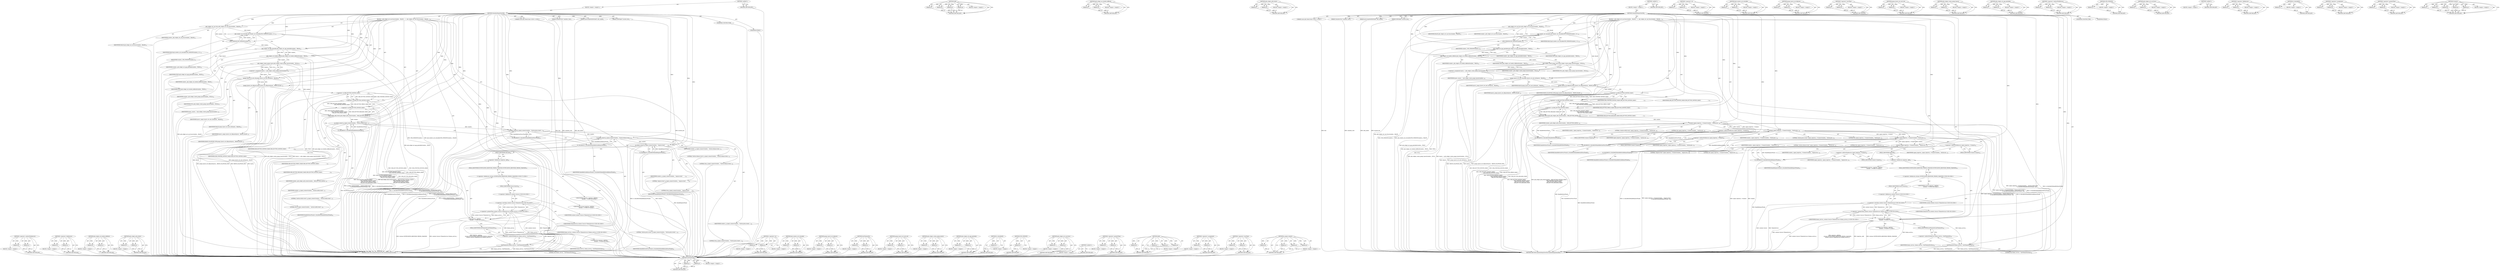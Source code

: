 digraph "Connect" {
vulnerable_218 [label=<(METHOD,&lt;operator&gt;.indirectFieldAccess)>];
vulnerable_219 [label=<(PARAM,p1)>];
vulnerable_220 [label=<(PARAM,p2)>];
vulnerable_221 [label=<(BLOCK,&lt;empty&gt;,&lt;empty&gt;)>];
vulnerable_222 [label=<(METHOD_RETURN,ANY)>];
vulnerable_198 [label=<(METHOD,&lt;operator&gt;.fieldAccess)>];
vulnerable_199 [label=<(PARAM,p1)>];
vulnerable_200 [label=<(PARAM,p2)>];
vulnerable_201 [label=<(BLOCK,&lt;empty&gt;,&lt;empty&gt;)>];
vulnerable_202 [label=<(METHOD_RETURN,ANY)>];
vulnerable_145 [label=<(METHOD,gtk_widget_set_double_buffered)>];
vulnerable_146 [label=<(PARAM,p1)>];
vulnerable_147 [label=<(PARAM,p2)>];
vulnerable_148 [label=<(BLOCK,&lt;empty&gt;,&lt;empty&gt;)>];
vulnerable_149 [label=<(METHOD_RETURN,ANY)>];
vulnerable_170 [label=<(METHOD,gtk_widget_add_events)>];
vulnerable_171 [label=<(PARAM,p1)>];
vulnerable_172 [label=<(PARAM,p2)>];
vulnerable_173 [label=<(BLOCK,&lt;empty&gt;,&lt;empty&gt;)>];
vulnerable_174 [label=<(METHOD_RETURN,ANY)>];
vulnerable_6 [label=<(METHOD,&lt;global&gt;)<SUB>1</SUB>>];
vulnerable_7 [label=<(BLOCK,&lt;empty&gt;,&lt;empty&gt;)<SUB>1</SUB>>];
vulnerable_8 [label=<(METHOD,OmniboxPopupViewGtk)<SUB>1</SUB>>];
vulnerable_9 [label="<(PARAM,const gfx::Font&amp; font)<SUB>1</SUB>>"];
vulnerable_10 [label=<(PARAM,OmniboxView* omnibox_view)<SUB>2</SUB>>];
vulnerable_11 [label=<(PARAM,AutocompleteEditModel* edit_model)<SUB>3</SUB>>];
vulnerable_12 [label=<(PARAM,GtkWidget* location_bar)<SUB>4</SUB>>];
vulnerable_13 [label=<(BLOCK,{
  gtk_widget_set_can_focus(window_, FALSE);
 ...,{
  gtk_widget_set_can_focus(window_, FALSE);
 ...)<SUB>13</SUB>>];
vulnerable_14 [label=<(gtk_widget_set_can_focus,gtk_widget_set_can_focus(window_, FALSE))<SUB>14</SUB>>];
vulnerable_15 [label=<(IDENTIFIER,window_,gtk_widget_set_can_focus(window_, FALSE))<SUB>14</SUB>>];
vulnerable_16 [label=<(IDENTIFIER,FALSE,gtk_widget_set_can_focus(window_, FALSE))<SUB>14</SUB>>];
vulnerable_17 [label=<(gtk_window_set_resizable,gtk_window_set_resizable(GTK_WINDOW(window_), F...)<SUB>15</SUB>>];
vulnerable_18 [label=<(GTK_WINDOW,GTK_WINDOW(window_))<SUB>15</SUB>>];
vulnerable_19 [label=<(IDENTIFIER,window_,GTK_WINDOW(window_))<SUB>15</SUB>>];
vulnerable_20 [label=<(IDENTIFIER,FALSE,gtk_window_set_resizable(GTK_WINDOW(window_), F...)<SUB>15</SUB>>];
vulnerable_21 [label=<(gtk_widget_set_app_paintable,gtk_widget_set_app_paintable(window_, TRUE))<SUB>16</SUB>>];
vulnerable_22 [label=<(IDENTIFIER,window_,gtk_widget_set_app_paintable(window_, TRUE))<SUB>16</SUB>>];
vulnerable_23 [label=<(IDENTIFIER,TRUE,gtk_widget_set_app_paintable(window_, TRUE))<SUB>16</SUB>>];
vulnerable_24 [label=<(gtk_widget_set_double_buffered,gtk_widget_set_double_buffered(window_, TRUE))<SUB>17</SUB>>];
vulnerable_25 [label=<(IDENTIFIER,window_,gtk_widget_set_double_buffered(window_, TRUE))<SUB>17</SUB>>];
vulnerable_26 [label=<(IDENTIFIER,TRUE,gtk_widget_set_double_buffered(window_, TRUE))<SUB>17</SUB>>];
vulnerable_27 [label=<(&lt;operator&gt;.assignment,layout_ = gtk_widget_create_pango_layout(window...)<SUB>19</SUB>>];
vulnerable_28 [label=<(IDENTIFIER,layout_,layout_ = gtk_widget_create_pango_layout(window...)<SUB>19</SUB>>];
vulnerable_29 [label=<(gtk_widget_create_pango_layout,gtk_widget_create_pango_layout(window_, NULL))<SUB>19</SUB>>];
vulnerable_30 [label=<(IDENTIFIER,window_,gtk_widget_create_pango_layout(window_, NULL))<SUB>19</SUB>>];
vulnerable_31 [label=<(IDENTIFIER,NULL,gtk_widget_create_pango_layout(window_, NULL))<SUB>19</SUB>>];
vulnerable_32 [label=<(pango_layout_set_auto_dir,pango_layout_set_auto_dir(layout_, FALSE))<SUB>20</SUB>>];
vulnerable_33 [label=<(IDENTIFIER,layout_,pango_layout_set_auto_dir(layout_, FALSE))<SUB>20</SUB>>];
vulnerable_34 [label=<(IDENTIFIER,FALSE,pango_layout_set_auto_dir(layout_, FALSE))<SUB>20</SUB>>];
vulnerable_35 [label=<(pango_layout_set_ellipsize,pango_layout_set_ellipsize(layout_, PANGO_ELLIP...)<SUB>21</SUB>>];
vulnerable_36 [label=<(IDENTIFIER,layout_,pango_layout_set_ellipsize(layout_, PANGO_ELLIP...)<SUB>21</SUB>>];
vulnerable_37 [label=<(IDENTIFIER,PANGO_ELLIPSIZE_END,pango_layout_set_ellipsize(layout_, PANGO_ELLIP...)<SUB>21</SUB>>];
vulnerable_38 [label=<(gtk_widget_add_events,gtk_widget_add_events(window_, GDK_BUTTON_MOTIO...)<SUB>23</SUB>>];
vulnerable_39 [label=<(IDENTIFIER,window_,gtk_widget_add_events(window_, GDK_BUTTON_MOTIO...)<SUB>23</SUB>>];
vulnerable_40 [label=<(&lt;operator&gt;.or,GDK_BUTTON_MOTION_MASK |
                      ...)<SUB>23</SUB>>];
vulnerable_41 [label=<(&lt;operator&gt;.or,GDK_BUTTON_MOTION_MASK |
                      ...)<SUB>23</SUB>>];
vulnerable_42 [label=<(&lt;operator&gt;.or,GDK_BUTTON_MOTION_MASK |
                      ...)<SUB>23</SUB>>];
vulnerable_43 [label=<(IDENTIFIER,GDK_BUTTON_MOTION_MASK,GDK_BUTTON_MOTION_MASK |
                      ...)<SUB>23</SUB>>];
vulnerable_44 [label=<(IDENTIFIER,GDK_POINTER_MOTION_MASK,GDK_BUTTON_MOTION_MASK |
                      ...)<SUB>24</SUB>>];
vulnerable_45 [label=<(IDENTIFIER,GDK_BUTTON_PRESS_MASK,GDK_BUTTON_MOTION_MASK |
                      ...)<SUB>25</SUB>>];
vulnerable_46 [label=<(IDENTIFIER,GDK_BUTTON_RELEASE_MASK,GDK_BUTTON_MOTION_MASK |
                      ...)<SUB>26</SUB>>];
vulnerable_47 [label=<(g_signal_connect,g_signal_connect(window_, &quot;motion-notify-event&quot;...)<SUB>27</SUB>>];
vulnerable_48 [label=<(IDENTIFIER,window_,g_signal_connect(window_, &quot;motion-notify-event&quot;...)<SUB>27</SUB>>];
vulnerable_49 [label=<(LITERAL,&quot;motion-notify-event&quot;,g_signal_connect(window_, &quot;motion-notify-event&quot;...)<SUB>27</SUB>>];
vulnerable_50 [label=<(G_CALLBACK,G_CALLBACK(HandleMotionThunk))<SUB>28</SUB>>];
vulnerable_51 [label=<(IDENTIFIER,HandleMotionThunk,G_CALLBACK(HandleMotionThunk))<SUB>28</SUB>>];
vulnerable_52 [label=<(LITERAL,this,g_signal_connect(window_, &quot;motion-notify-event&quot;...)<SUB>28</SUB>>];
vulnerable_53 [label=<(g_signal_connect,g_signal_connect(window_, &quot;button-press-event&quot;,...)<SUB>29</SUB>>];
vulnerable_54 [label=<(IDENTIFIER,window_,g_signal_connect(window_, &quot;button-press-event&quot;,...)<SUB>29</SUB>>];
vulnerable_55 [label=<(LITERAL,&quot;button-press-event&quot;,g_signal_connect(window_, &quot;button-press-event&quot;,...)<SUB>29</SUB>>];
vulnerable_56 [label=<(G_CALLBACK,G_CALLBACK(HandleButtonPressThunk))<SUB>30</SUB>>];
vulnerable_57 [label=<(IDENTIFIER,HandleButtonPressThunk,G_CALLBACK(HandleButtonPressThunk))<SUB>30</SUB>>];
vulnerable_58 [label=<(LITERAL,this,g_signal_connect(window_, &quot;button-press-event&quot;,...)<SUB>30</SUB>>];
vulnerable_59 [label=<(g_signal_connect,g_signal_connect(window_, &quot;button-release-event...)<SUB>31</SUB>>];
vulnerable_60 [label=<(IDENTIFIER,window_,g_signal_connect(window_, &quot;button-release-event...)<SUB>31</SUB>>];
vulnerable_61 [label=<(LITERAL,&quot;button-release-event&quot;,g_signal_connect(window_, &quot;button-release-event...)<SUB>31</SUB>>];
vulnerable_62 [label=<(G_CALLBACK,G_CALLBACK(HandleButtonReleaseThunk))<SUB>32</SUB>>];
vulnerable_63 [label=<(IDENTIFIER,HandleButtonReleaseThunk,G_CALLBACK(HandleButtonReleaseThunk))<SUB>32</SUB>>];
vulnerable_64 [label=<(LITERAL,this,g_signal_connect(window_, &quot;button-release-event...)<SUB>32</SUB>>];
vulnerable_65 [label=<(g_signal_connect,g_signal_connect(window_, &quot;expose-event&quot;,
     ...)<SUB>33</SUB>>];
vulnerable_66 [label=<(IDENTIFIER,window_,g_signal_connect(window_, &quot;expose-event&quot;,
     ...)<SUB>33</SUB>>];
vulnerable_67 [label=<(LITERAL,&quot;expose-event&quot;,g_signal_connect(window_, &quot;expose-event&quot;,
     ...)<SUB>33</SUB>>];
vulnerable_68 [label=<(G_CALLBACK,G_CALLBACK(HandleExposeThunk))<SUB>34</SUB>>];
vulnerable_69 [label=<(IDENTIFIER,HandleExposeThunk,G_CALLBACK(HandleExposeThunk))<SUB>34</SUB>>];
vulnerable_70 [label=<(LITERAL,this,g_signal_connect(window_, &quot;expose-event&quot;,
     ...)<SUB>34</SUB>>];
vulnerable_71 [label="<(Add,registrar_.Add(this,
                  chrome::...)<SUB>36</SUB>>"];
vulnerable_72 [label=<(&lt;operator&gt;.fieldAccess,registrar_.Add)<SUB>36</SUB>>];
vulnerable_73 [label="<(IDENTIFIER,registrar_,registrar_.Add(this,
                  chrome::...)<SUB>36</SUB>>"];
vulnerable_74 [label=<(FIELD_IDENTIFIER,Add,Add)<SUB>36</SUB>>];
vulnerable_75 [label="<(LITERAL,this,registrar_.Add(this,
                  chrome::...)<SUB>36</SUB>>"];
vulnerable_76 [label="<(&lt;operator&gt;.fieldAccess,chrome::NOTIFICATION_BROWSER_THEME_CHANGED)<SUB>37</SUB>>"];
vulnerable_77 [label="<(IDENTIFIER,chrome,registrar_.Add(this,
                  chrome::...)<SUB>37</SUB>>"];
vulnerable_78 [label=<(FIELD_IDENTIFIER,NOTIFICATION_BROWSER_THEME_CHANGED,NOTIFICATION_BROWSER_THEME_CHANGED)<SUB>37</SUB>>];
vulnerable_79 [label="<(&lt;operator&gt;.greaterThan,content::Source&lt;ThemeService&gt;(theme_service_))<SUB>38</SUB>>"];
vulnerable_80 [label="<(&lt;operator&gt;.lessThan,content::Source&lt;ThemeService)<SUB>38</SUB>>"];
vulnerable_81 [label="<(&lt;operator&gt;.fieldAccess,content::Source)<SUB>38</SUB>>"];
vulnerable_82 [label="<(IDENTIFIER,content,content::Source&lt;ThemeService)<SUB>38</SUB>>"];
vulnerable_83 [label=<(FIELD_IDENTIFIER,Source,Source)<SUB>38</SUB>>];
vulnerable_84 [label="<(IDENTIFIER,ThemeService,content::Source&lt;ThemeService)<SUB>38</SUB>>"];
vulnerable_85 [label="<(IDENTIFIER,theme_service_,content::Source&lt;ThemeService&gt;(theme_service_))<SUB>38</SUB>>"];
vulnerable_86 [label=<(InitThemesFor,theme_service_-&gt;InitThemesFor(this))<SUB>39</SUB>>];
vulnerable_87 [label=<(&lt;operator&gt;.indirectFieldAccess,theme_service_-&gt;InitThemesFor)<SUB>39</SUB>>];
vulnerable_88 [label=<(IDENTIFIER,theme_service_,theme_service_-&gt;InitThemesFor(this))<SUB>39</SUB>>];
vulnerable_89 [label=<(FIELD_IDENTIFIER,InitThemesFor,InitThemesFor)<SUB>39</SUB>>];
vulnerable_90 [label=<(LITERAL,this,theme_service_-&gt;InitThemesFor(this))<SUB>39</SUB>>];
vulnerable_91 [label=<(MODIFIER,CONSTRUCTOR)>];
vulnerable_92 [label=<(MODIFIER,PUBLIC)>];
vulnerable_93 [label=<(METHOD_RETURN,OmniboxPopupViewGtk.OmniboxPopupViewGtk)<SUB>1</SUB>>];
vulnerable_95 [label=<(METHOD_RETURN,ANY)<SUB>1</SUB>>];
vulnerable_175 [label=<(METHOD,&lt;operator&gt;.or)>];
vulnerable_176 [label=<(PARAM,p1)>];
vulnerable_177 [label=<(PARAM,p2)>];
vulnerable_178 [label=<(BLOCK,&lt;empty&gt;,&lt;empty&gt;)>];
vulnerable_179 [label=<(METHOD_RETURN,ANY)>];
vulnerable_131 [label=<(METHOD,gtk_window_set_resizable)>];
vulnerable_132 [label=<(PARAM,p1)>];
vulnerable_133 [label=<(PARAM,p2)>];
vulnerable_134 [label=<(BLOCK,&lt;empty&gt;,&lt;empty&gt;)>];
vulnerable_135 [label=<(METHOD_RETURN,ANY)>];
vulnerable_165 [label=<(METHOD,pango_layout_set_ellipsize)>];
vulnerable_166 [label=<(PARAM,p1)>];
vulnerable_167 [label=<(PARAM,p2)>];
vulnerable_168 [label=<(BLOCK,&lt;empty&gt;,&lt;empty&gt;)>];
vulnerable_169 [label=<(METHOD_RETURN,ANY)>];
vulnerable_213 [label=<(METHOD,InitThemesFor)>];
vulnerable_214 [label=<(PARAM,p1)>];
vulnerable_215 [label=<(PARAM,p2)>];
vulnerable_216 [label=<(BLOCK,&lt;empty&gt;,&lt;empty&gt;)>];
vulnerable_217 [label=<(METHOD_RETURN,ANY)>];
vulnerable_160 [label=<(METHOD,pango_layout_set_auto_dir)>];
vulnerable_161 [label=<(PARAM,p1)>];
vulnerable_162 [label=<(PARAM,p2)>];
vulnerable_163 [label=<(BLOCK,&lt;empty&gt;,&lt;empty&gt;)>];
vulnerable_164 [label=<(METHOD_RETURN,ANY)>];
vulnerable_155 [label=<(METHOD,gtk_widget_create_pango_layout)>];
vulnerable_156 [label=<(PARAM,p1)>];
vulnerable_157 [label=<(PARAM,p2)>];
vulnerable_158 [label=<(BLOCK,&lt;empty&gt;,&lt;empty&gt;)>];
vulnerable_159 [label=<(METHOD_RETURN,ANY)>];
vulnerable_140 [label=<(METHOD,gtk_widget_set_app_paintable)>];
vulnerable_141 [label=<(PARAM,p1)>];
vulnerable_142 [label=<(PARAM,p2)>];
vulnerable_143 [label=<(BLOCK,&lt;empty&gt;,&lt;empty&gt;)>];
vulnerable_144 [label=<(METHOD_RETURN,ANY)>];
vulnerable_187 [label=<(METHOD,G_CALLBACK)>];
vulnerable_188 [label=<(PARAM,p1)>];
vulnerable_189 [label=<(BLOCK,&lt;empty&gt;,&lt;empty&gt;)>];
vulnerable_190 [label=<(METHOD_RETURN,ANY)>];
vulnerable_136 [label=<(METHOD,GTK_WINDOW)>];
vulnerable_137 [label=<(PARAM,p1)>];
vulnerable_138 [label=<(BLOCK,&lt;empty&gt;,&lt;empty&gt;)>];
vulnerable_139 [label=<(METHOD_RETURN,ANY)>];
vulnerable_126 [label=<(METHOD,gtk_widget_set_can_focus)>];
vulnerable_127 [label=<(PARAM,p1)>];
vulnerable_128 [label=<(PARAM,p2)>];
vulnerable_129 [label=<(BLOCK,&lt;empty&gt;,&lt;empty&gt;)>];
vulnerable_130 [label=<(METHOD_RETURN,ANY)>];
vulnerable_120 [label=<(METHOD,&lt;global&gt;)<SUB>1</SUB>>];
vulnerable_121 [label=<(BLOCK,&lt;empty&gt;,&lt;empty&gt;)>];
vulnerable_122 [label=<(METHOD_RETURN,ANY)>];
vulnerable_203 [label=<(METHOD,&lt;operator&gt;.greaterThan)>];
vulnerable_204 [label=<(PARAM,p1)>];
vulnerable_205 [label=<(PARAM,p2)>];
vulnerable_206 [label=<(BLOCK,&lt;empty&gt;,&lt;empty&gt;)>];
vulnerable_207 [label=<(METHOD_RETURN,ANY)>];
vulnerable_191 [label=<(METHOD,Add)>];
vulnerable_192 [label=<(PARAM,p1)>];
vulnerable_193 [label=<(PARAM,p2)>];
vulnerable_194 [label=<(PARAM,p3)>];
vulnerable_195 [label=<(PARAM,p4)>];
vulnerable_196 [label=<(BLOCK,&lt;empty&gt;,&lt;empty&gt;)>];
vulnerable_197 [label=<(METHOD_RETURN,ANY)>];
vulnerable_150 [label=<(METHOD,&lt;operator&gt;.assignment)>];
vulnerable_151 [label=<(PARAM,p1)>];
vulnerable_152 [label=<(PARAM,p2)>];
vulnerable_153 [label=<(BLOCK,&lt;empty&gt;,&lt;empty&gt;)>];
vulnerable_154 [label=<(METHOD_RETURN,ANY)>];
vulnerable_208 [label=<(METHOD,&lt;operator&gt;.lessThan)>];
vulnerable_209 [label=<(PARAM,p1)>];
vulnerable_210 [label=<(PARAM,p2)>];
vulnerable_211 [label=<(BLOCK,&lt;empty&gt;,&lt;empty&gt;)>];
vulnerable_212 [label=<(METHOD_RETURN,ANY)>];
vulnerable_180 [label=<(METHOD,g_signal_connect)>];
vulnerable_181 [label=<(PARAM,p1)>];
vulnerable_182 [label=<(PARAM,p2)>];
vulnerable_183 [label=<(PARAM,p3)>];
vulnerable_184 [label=<(PARAM,p4)>];
vulnerable_185 [label=<(BLOCK,&lt;empty&gt;,&lt;empty&gt;)>];
vulnerable_186 [label=<(METHOD_RETURN,ANY)>];
fixed_231 [label=<(METHOD,InitThemesFor)>];
fixed_232 [label=<(PARAM,p1)>];
fixed_233 [label=<(PARAM,p2)>];
fixed_234 [label=<(BLOCK,&lt;empty&gt;,&lt;empty&gt;)>];
fixed_235 [label=<(METHOD_RETURN,ANY)>];
fixed_209 [label=<(METHOD,Add)>];
fixed_210 [label=<(PARAM,p1)>];
fixed_211 [label=<(PARAM,p2)>];
fixed_212 [label=<(PARAM,p3)>];
fixed_213 [label=<(PARAM,p4)>];
fixed_214 [label=<(BLOCK,&lt;empty&gt;,&lt;empty&gt;)>];
fixed_215 [label=<(METHOD_RETURN,ANY)>];
fixed_157 [label=<(METHOD,gtk_widget_set_double_buffered)>];
fixed_158 [label=<(PARAM,p1)>];
fixed_159 [label=<(PARAM,p2)>];
fixed_160 [label=<(BLOCK,&lt;empty&gt;,&lt;empty&gt;)>];
fixed_161 [label=<(METHOD_RETURN,ANY)>];
fixed_182 [label=<(METHOD,gtk_widget_add_events)>];
fixed_183 [label=<(PARAM,p1)>];
fixed_184 [label=<(PARAM,p2)>];
fixed_185 [label=<(BLOCK,&lt;empty&gt;,&lt;empty&gt;)>];
fixed_186 [label=<(METHOD_RETURN,ANY)>];
fixed_6 [label=<(METHOD,&lt;global&gt;)<SUB>1</SUB>>];
fixed_7 [label=<(BLOCK,&lt;empty&gt;,&lt;empty&gt;)<SUB>1</SUB>>];
fixed_8 [label=<(METHOD,OmniboxPopupViewGtk)<SUB>1</SUB>>];
fixed_9 [label="<(PARAM,const gfx::Font&amp; font)<SUB>1</SUB>>"];
fixed_10 [label=<(PARAM,OmniboxView* omnibox_view)<SUB>2</SUB>>];
fixed_11 [label=<(PARAM,AutocompleteEditModel* edit_model)<SUB>3</SUB>>];
fixed_12 [label=<(PARAM,GtkWidget* location_bar)<SUB>4</SUB>>];
fixed_13 [label=<(BLOCK,{
  gtk_widget_set_can_focus(window_, FALSE);
 ...,{
  gtk_widget_set_can_focus(window_, FALSE);
 ...)<SUB>14</SUB>>];
fixed_14 [label=<(gtk_widget_set_can_focus,gtk_widget_set_can_focus(window_, FALSE))<SUB>15</SUB>>];
fixed_15 [label=<(IDENTIFIER,window_,gtk_widget_set_can_focus(window_, FALSE))<SUB>15</SUB>>];
fixed_16 [label=<(IDENTIFIER,FALSE,gtk_widget_set_can_focus(window_, FALSE))<SUB>15</SUB>>];
fixed_17 [label=<(gtk_window_set_resizable,gtk_window_set_resizable(GTK_WINDOW(window_), F...)<SUB>16</SUB>>];
fixed_18 [label=<(GTK_WINDOW,GTK_WINDOW(window_))<SUB>16</SUB>>];
fixed_19 [label=<(IDENTIFIER,window_,GTK_WINDOW(window_))<SUB>16</SUB>>];
fixed_20 [label=<(IDENTIFIER,FALSE,gtk_window_set_resizable(GTK_WINDOW(window_), F...)<SUB>16</SUB>>];
fixed_21 [label=<(gtk_widget_set_app_paintable,gtk_widget_set_app_paintable(window_, TRUE))<SUB>17</SUB>>];
fixed_22 [label=<(IDENTIFIER,window_,gtk_widget_set_app_paintable(window_, TRUE))<SUB>17</SUB>>];
fixed_23 [label=<(IDENTIFIER,TRUE,gtk_widget_set_app_paintable(window_, TRUE))<SUB>17</SUB>>];
fixed_24 [label=<(gtk_widget_set_double_buffered,gtk_widget_set_double_buffered(window_, TRUE))<SUB>18</SUB>>];
fixed_25 [label=<(IDENTIFIER,window_,gtk_widget_set_double_buffered(window_, TRUE))<SUB>18</SUB>>];
fixed_26 [label=<(IDENTIFIER,TRUE,gtk_widget_set_double_buffered(window_, TRUE))<SUB>18</SUB>>];
fixed_27 [label=<(&lt;operator&gt;.assignment,layout_ = gtk_widget_create_pango_layout(window...)<SUB>20</SUB>>];
fixed_28 [label=<(IDENTIFIER,layout_,layout_ = gtk_widget_create_pango_layout(window...)<SUB>20</SUB>>];
fixed_29 [label=<(gtk_widget_create_pango_layout,gtk_widget_create_pango_layout(window_, NULL))<SUB>20</SUB>>];
fixed_30 [label=<(IDENTIFIER,window_,gtk_widget_create_pango_layout(window_, NULL))<SUB>20</SUB>>];
fixed_31 [label=<(IDENTIFIER,NULL,gtk_widget_create_pango_layout(window_, NULL))<SUB>20</SUB>>];
fixed_32 [label=<(pango_layout_set_auto_dir,pango_layout_set_auto_dir(layout_, FALSE))<SUB>21</SUB>>];
fixed_33 [label=<(IDENTIFIER,layout_,pango_layout_set_auto_dir(layout_, FALSE))<SUB>21</SUB>>];
fixed_34 [label=<(IDENTIFIER,FALSE,pango_layout_set_auto_dir(layout_, FALSE))<SUB>21</SUB>>];
fixed_35 [label=<(pango_layout_set_ellipsize,pango_layout_set_ellipsize(layout_, PANGO_ELLIP...)<SUB>22</SUB>>];
fixed_36 [label=<(IDENTIFIER,layout_,pango_layout_set_ellipsize(layout_, PANGO_ELLIP...)<SUB>22</SUB>>];
fixed_37 [label=<(IDENTIFIER,PANGO_ELLIPSIZE_END,pango_layout_set_ellipsize(layout_, PANGO_ELLIP...)<SUB>22</SUB>>];
fixed_38 [label=<(gtk_widget_add_events,gtk_widget_add_events(window_, GDK_BUTTON_MOTIO...)<SUB>24</SUB>>];
fixed_39 [label=<(IDENTIFIER,window_,gtk_widget_add_events(window_, GDK_BUTTON_MOTIO...)<SUB>24</SUB>>];
fixed_40 [label=<(&lt;operator&gt;.or,GDK_BUTTON_MOTION_MASK |
                      ...)<SUB>24</SUB>>];
fixed_41 [label=<(&lt;operator&gt;.or,GDK_BUTTON_MOTION_MASK |
                      ...)<SUB>24</SUB>>];
fixed_42 [label=<(&lt;operator&gt;.or,GDK_BUTTON_MOTION_MASK |
                      ...)<SUB>24</SUB>>];
fixed_43 [label=<(IDENTIFIER,GDK_BUTTON_MOTION_MASK,GDK_BUTTON_MOTION_MASK |
                      ...)<SUB>24</SUB>>];
fixed_44 [label=<(IDENTIFIER,GDK_POINTER_MOTION_MASK,GDK_BUTTON_MOTION_MASK |
                      ...)<SUB>25</SUB>>];
fixed_45 [label=<(IDENTIFIER,GDK_BUTTON_PRESS_MASK,GDK_BUTTON_MOTION_MASK |
                      ...)<SUB>26</SUB>>];
fixed_46 [label=<(IDENTIFIER,GDK_BUTTON_RELEASE_MASK,GDK_BUTTON_MOTION_MASK |
                      ...)<SUB>27</SUB>>];
fixed_47 [label=<(Connect,signal_registrar_-&gt;Connect(window_, &quot;motion-not...)<SUB>28</SUB>>];
fixed_48 [label=<(&lt;operator&gt;.indirectFieldAccess,signal_registrar_-&gt;Connect)<SUB>28</SUB>>];
fixed_49 [label=<(IDENTIFIER,signal_registrar_,signal_registrar_-&gt;Connect(window_, &quot;motion-not...)<SUB>28</SUB>>];
fixed_50 [label=<(FIELD_IDENTIFIER,Connect,Connect)<SUB>28</SUB>>];
fixed_51 [label=<(IDENTIFIER,window_,signal_registrar_-&gt;Connect(window_, &quot;motion-not...)<SUB>28</SUB>>];
fixed_52 [label=<(LITERAL,&quot;motion-notify-event&quot;,signal_registrar_-&gt;Connect(window_, &quot;motion-not...)<SUB>28</SUB>>];
fixed_53 [label=<(G_CALLBACK,G_CALLBACK(HandleMotionThunk))<SUB>29</SUB>>];
fixed_54 [label=<(IDENTIFIER,HandleMotionThunk,G_CALLBACK(HandleMotionThunk))<SUB>29</SUB>>];
fixed_55 [label=<(LITERAL,this,signal_registrar_-&gt;Connect(window_, &quot;motion-not...)<SUB>29</SUB>>];
fixed_56 [label=<(Connect,signal_registrar_-&gt;Connect(window_, &quot;button-pre...)<SUB>30</SUB>>];
fixed_57 [label=<(&lt;operator&gt;.indirectFieldAccess,signal_registrar_-&gt;Connect)<SUB>30</SUB>>];
fixed_58 [label=<(IDENTIFIER,signal_registrar_,signal_registrar_-&gt;Connect(window_, &quot;button-pre...)<SUB>30</SUB>>];
fixed_59 [label=<(FIELD_IDENTIFIER,Connect,Connect)<SUB>30</SUB>>];
fixed_60 [label=<(IDENTIFIER,window_,signal_registrar_-&gt;Connect(window_, &quot;button-pre...)<SUB>30</SUB>>];
fixed_61 [label=<(LITERAL,&quot;button-press-event&quot;,signal_registrar_-&gt;Connect(window_, &quot;button-pre...)<SUB>30</SUB>>];
fixed_62 [label=<(G_CALLBACK,G_CALLBACK(HandleButtonPressThunk))<SUB>31</SUB>>];
fixed_63 [label=<(IDENTIFIER,HandleButtonPressThunk,G_CALLBACK(HandleButtonPressThunk))<SUB>31</SUB>>];
fixed_64 [label=<(LITERAL,this,signal_registrar_-&gt;Connect(window_, &quot;button-pre...)<SUB>31</SUB>>];
fixed_65 [label=<(Connect,signal_registrar_-&gt;Connect(window_, &quot;button-rel...)<SUB>32</SUB>>];
fixed_66 [label=<(&lt;operator&gt;.indirectFieldAccess,signal_registrar_-&gt;Connect)<SUB>32</SUB>>];
fixed_67 [label=<(IDENTIFIER,signal_registrar_,signal_registrar_-&gt;Connect(window_, &quot;button-rel...)<SUB>32</SUB>>];
fixed_68 [label=<(FIELD_IDENTIFIER,Connect,Connect)<SUB>32</SUB>>];
fixed_69 [label=<(IDENTIFIER,window_,signal_registrar_-&gt;Connect(window_, &quot;button-rel...)<SUB>32</SUB>>];
fixed_70 [label=<(LITERAL,&quot;button-release-event&quot;,signal_registrar_-&gt;Connect(window_, &quot;button-rel...)<SUB>32</SUB>>];
fixed_71 [label=<(G_CALLBACK,G_CALLBACK(HandleButtonReleaseThunk))<SUB>33</SUB>>];
fixed_72 [label=<(IDENTIFIER,HandleButtonReleaseThunk,G_CALLBACK(HandleButtonReleaseThunk))<SUB>33</SUB>>];
fixed_73 [label=<(LITERAL,this,signal_registrar_-&gt;Connect(window_, &quot;button-rel...)<SUB>33</SUB>>];
fixed_74 [label=<(Connect,signal_registrar_-&gt;Connect(window_, &quot;expose-eve...)<SUB>34</SUB>>];
fixed_75 [label=<(&lt;operator&gt;.indirectFieldAccess,signal_registrar_-&gt;Connect)<SUB>34</SUB>>];
fixed_76 [label=<(IDENTIFIER,signal_registrar_,signal_registrar_-&gt;Connect(window_, &quot;expose-eve...)<SUB>34</SUB>>];
fixed_77 [label=<(FIELD_IDENTIFIER,Connect,Connect)<SUB>34</SUB>>];
fixed_78 [label=<(IDENTIFIER,window_,signal_registrar_-&gt;Connect(window_, &quot;expose-eve...)<SUB>34</SUB>>];
fixed_79 [label=<(LITERAL,&quot;expose-event&quot;,signal_registrar_-&gt;Connect(window_, &quot;expose-eve...)<SUB>34</SUB>>];
fixed_80 [label=<(G_CALLBACK,G_CALLBACK(HandleExposeThunk))<SUB>35</SUB>>];
fixed_81 [label=<(IDENTIFIER,HandleExposeThunk,G_CALLBACK(HandleExposeThunk))<SUB>35</SUB>>];
fixed_82 [label=<(LITERAL,this,signal_registrar_-&gt;Connect(window_, &quot;expose-eve...)<SUB>35</SUB>>];
fixed_83 [label="<(Add,registrar_.Add(this,
                  chrome::...)<SUB>37</SUB>>"];
fixed_84 [label=<(&lt;operator&gt;.fieldAccess,registrar_.Add)<SUB>37</SUB>>];
fixed_85 [label="<(IDENTIFIER,registrar_,registrar_.Add(this,
                  chrome::...)<SUB>37</SUB>>"];
fixed_86 [label=<(FIELD_IDENTIFIER,Add,Add)<SUB>37</SUB>>];
fixed_87 [label="<(LITERAL,this,registrar_.Add(this,
                  chrome::...)<SUB>37</SUB>>"];
fixed_88 [label="<(&lt;operator&gt;.fieldAccess,chrome::NOTIFICATION_BROWSER_THEME_CHANGED)<SUB>38</SUB>>"];
fixed_89 [label="<(IDENTIFIER,chrome,registrar_.Add(this,
                  chrome::...)<SUB>38</SUB>>"];
fixed_90 [label=<(FIELD_IDENTIFIER,NOTIFICATION_BROWSER_THEME_CHANGED,NOTIFICATION_BROWSER_THEME_CHANGED)<SUB>38</SUB>>];
fixed_91 [label="<(&lt;operator&gt;.greaterThan,content::Source&lt;ThemeService&gt;(theme_service_))<SUB>39</SUB>>"];
fixed_92 [label="<(&lt;operator&gt;.lessThan,content::Source&lt;ThemeService)<SUB>39</SUB>>"];
fixed_93 [label="<(&lt;operator&gt;.fieldAccess,content::Source)<SUB>39</SUB>>"];
fixed_94 [label="<(IDENTIFIER,content,content::Source&lt;ThemeService)<SUB>39</SUB>>"];
fixed_95 [label=<(FIELD_IDENTIFIER,Source,Source)<SUB>39</SUB>>];
fixed_96 [label="<(IDENTIFIER,ThemeService,content::Source&lt;ThemeService)<SUB>39</SUB>>"];
fixed_97 [label="<(IDENTIFIER,theme_service_,content::Source&lt;ThemeService&gt;(theme_service_))<SUB>39</SUB>>"];
fixed_98 [label=<(InitThemesFor,theme_service_-&gt;InitThemesFor(this))<SUB>40</SUB>>];
fixed_99 [label=<(&lt;operator&gt;.indirectFieldAccess,theme_service_-&gt;InitThemesFor)<SUB>40</SUB>>];
fixed_100 [label=<(IDENTIFIER,theme_service_,theme_service_-&gt;InitThemesFor(this))<SUB>40</SUB>>];
fixed_101 [label=<(FIELD_IDENTIFIER,InitThemesFor,InitThemesFor)<SUB>40</SUB>>];
fixed_102 [label=<(LITERAL,this,theme_service_-&gt;InitThemesFor(this))<SUB>40</SUB>>];
fixed_103 [label=<(MODIFIER,CONSTRUCTOR)>];
fixed_104 [label=<(MODIFIER,PUBLIC)>];
fixed_105 [label=<(METHOD_RETURN,OmniboxPopupViewGtk.OmniboxPopupViewGtk)<SUB>1</SUB>>];
fixed_107 [label=<(METHOD_RETURN,ANY)<SUB>1</SUB>>];
fixed_187 [label=<(METHOD,&lt;operator&gt;.or)>];
fixed_188 [label=<(PARAM,p1)>];
fixed_189 [label=<(PARAM,p2)>];
fixed_190 [label=<(BLOCK,&lt;empty&gt;,&lt;empty&gt;)>];
fixed_191 [label=<(METHOD_RETURN,ANY)>];
fixed_143 [label=<(METHOD,gtk_window_set_resizable)>];
fixed_144 [label=<(PARAM,p1)>];
fixed_145 [label=<(PARAM,p2)>];
fixed_146 [label=<(BLOCK,&lt;empty&gt;,&lt;empty&gt;)>];
fixed_147 [label=<(METHOD_RETURN,ANY)>];
fixed_177 [label=<(METHOD,pango_layout_set_ellipsize)>];
fixed_178 [label=<(PARAM,p1)>];
fixed_179 [label=<(PARAM,p2)>];
fixed_180 [label=<(BLOCK,&lt;empty&gt;,&lt;empty&gt;)>];
fixed_181 [label=<(METHOD_RETURN,ANY)>];
fixed_226 [label=<(METHOD,&lt;operator&gt;.lessThan)>];
fixed_227 [label=<(PARAM,p1)>];
fixed_228 [label=<(PARAM,p2)>];
fixed_229 [label=<(BLOCK,&lt;empty&gt;,&lt;empty&gt;)>];
fixed_230 [label=<(METHOD_RETURN,ANY)>];
fixed_172 [label=<(METHOD,pango_layout_set_auto_dir)>];
fixed_173 [label=<(PARAM,p1)>];
fixed_174 [label=<(PARAM,p2)>];
fixed_175 [label=<(BLOCK,&lt;empty&gt;,&lt;empty&gt;)>];
fixed_176 [label=<(METHOD_RETURN,ANY)>];
fixed_167 [label=<(METHOD,gtk_widget_create_pango_layout)>];
fixed_168 [label=<(PARAM,p1)>];
fixed_169 [label=<(PARAM,p2)>];
fixed_170 [label=<(BLOCK,&lt;empty&gt;,&lt;empty&gt;)>];
fixed_171 [label=<(METHOD_RETURN,ANY)>];
fixed_152 [label=<(METHOD,gtk_widget_set_app_paintable)>];
fixed_153 [label=<(PARAM,p1)>];
fixed_154 [label=<(PARAM,p2)>];
fixed_155 [label=<(BLOCK,&lt;empty&gt;,&lt;empty&gt;)>];
fixed_156 [label=<(METHOD_RETURN,ANY)>];
fixed_200 [label=<(METHOD,&lt;operator&gt;.indirectFieldAccess)>];
fixed_201 [label=<(PARAM,p1)>];
fixed_202 [label=<(PARAM,p2)>];
fixed_203 [label=<(BLOCK,&lt;empty&gt;,&lt;empty&gt;)>];
fixed_204 [label=<(METHOD_RETURN,ANY)>];
fixed_148 [label=<(METHOD,GTK_WINDOW)>];
fixed_149 [label=<(PARAM,p1)>];
fixed_150 [label=<(BLOCK,&lt;empty&gt;,&lt;empty&gt;)>];
fixed_151 [label=<(METHOD_RETURN,ANY)>];
fixed_138 [label=<(METHOD,gtk_widget_set_can_focus)>];
fixed_139 [label=<(PARAM,p1)>];
fixed_140 [label=<(PARAM,p2)>];
fixed_141 [label=<(BLOCK,&lt;empty&gt;,&lt;empty&gt;)>];
fixed_142 [label=<(METHOD_RETURN,ANY)>];
fixed_132 [label=<(METHOD,&lt;global&gt;)<SUB>1</SUB>>];
fixed_133 [label=<(BLOCK,&lt;empty&gt;,&lt;empty&gt;)>];
fixed_134 [label=<(METHOD_RETURN,ANY)>];
fixed_216 [label=<(METHOD,&lt;operator&gt;.fieldAccess)>];
fixed_217 [label=<(PARAM,p1)>];
fixed_218 [label=<(PARAM,p2)>];
fixed_219 [label=<(BLOCK,&lt;empty&gt;,&lt;empty&gt;)>];
fixed_220 [label=<(METHOD_RETURN,ANY)>];
fixed_205 [label=<(METHOD,G_CALLBACK)>];
fixed_206 [label=<(PARAM,p1)>];
fixed_207 [label=<(BLOCK,&lt;empty&gt;,&lt;empty&gt;)>];
fixed_208 [label=<(METHOD_RETURN,ANY)>];
fixed_162 [label=<(METHOD,&lt;operator&gt;.assignment)>];
fixed_163 [label=<(PARAM,p1)>];
fixed_164 [label=<(PARAM,p2)>];
fixed_165 [label=<(BLOCK,&lt;empty&gt;,&lt;empty&gt;)>];
fixed_166 [label=<(METHOD_RETURN,ANY)>];
fixed_221 [label=<(METHOD,&lt;operator&gt;.greaterThan)>];
fixed_222 [label=<(PARAM,p1)>];
fixed_223 [label=<(PARAM,p2)>];
fixed_224 [label=<(BLOCK,&lt;empty&gt;,&lt;empty&gt;)>];
fixed_225 [label=<(METHOD_RETURN,ANY)>];
fixed_192 [label=<(METHOD,Connect)>];
fixed_193 [label=<(PARAM,p1)>];
fixed_194 [label=<(PARAM,p2)>];
fixed_195 [label=<(PARAM,p3)>];
fixed_196 [label=<(PARAM,p4)>];
fixed_197 [label=<(PARAM,p5)>];
fixed_198 [label=<(BLOCK,&lt;empty&gt;,&lt;empty&gt;)>];
fixed_199 [label=<(METHOD_RETURN,ANY)>];
vulnerable_218 -> vulnerable_219  [key=0, label="AST: "];
vulnerable_218 -> vulnerable_219  [key=1, label="DDG: "];
vulnerable_218 -> vulnerable_221  [key=0, label="AST: "];
vulnerable_218 -> vulnerable_220  [key=0, label="AST: "];
vulnerable_218 -> vulnerable_220  [key=1, label="DDG: "];
vulnerable_218 -> vulnerable_222  [key=0, label="AST: "];
vulnerable_218 -> vulnerable_222  [key=1, label="CFG: "];
vulnerable_219 -> vulnerable_222  [key=0, label="DDG: p1"];
vulnerable_220 -> vulnerable_222  [key=0, label="DDG: p2"];
vulnerable_221 -> fixed_231  [key=0];
vulnerable_222 -> fixed_231  [key=0];
vulnerable_198 -> vulnerable_199  [key=0, label="AST: "];
vulnerable_198 -> vulnerable_199  [key=1, label="DDG: "];
vulnerable_198 -> vulnerable_201  [key=0, label="AST: "];
vulnerable_198 -> vulnerable_200  [key=0, label="AST: "];
vulnerable_198 -> vulnerable_200  [key=1, label="DDG: "];
vulnerable_198 -> vulnerable_202  [key=0, label="AST: "];
vulnerable_198 -> vulnerable_202  [key=1, label="CFG: "];
vulnerable_199 -> vulnerable_202  [key=0, label="DDG: p1"];
vulnerable_200 -> vulnerable_202  [key=0, label="DDG: p2"];
vulnerable_201 -> fixed_231  [key=0];
vulnerable_202 -> fixed_231  [key=0];
vulnerable_145 -> vulnerable_146  [key=0, label="AST: "];
vulnerable_145 -> vulnerable_146  [key=1, label="DDG: "];
vulnerable_145 -> vulnerable_148  [key=0, label="AST: "];
vulnerable_145 -> vulnerable_147  [key=0, label="AST: "];
vulnerable_145 -> vulnerable_147  [key=1, label="DDG: "];
vulnerable_145 -> vulnerable_149  [key=0, label="AST: "];
vulnerable_145 -> vulnerable_149  [key=1, label="CFG: "];
vulnerable_146 -> vulnerable_149  [key=0, label="DDG: p1"];
vulnerable_147 -> vulnerable_149  [key=0, label="DDG: p2"];
vulnerable_148 -> fixed_231  [key=0];
vulnerable_149 -> fixed_231  [key=0];
vulnerable_170 -> vulnerable_171  [key=0, label="AST: "];
vulnerable_170 -> vulnerable_171  [key=1, label="DDG: "];
vulnerable_170 -> vulnerable_173  [key=0, label="AST: "];
vulnerable_170 -> vulnerable_172  [key=0, label="AST: "];
vulnerable_170 -> vulnerable_172  [key=1, label="DDG: "];
vulnerable_170 -> vulnerable_174  [key=0, label="AST: "];
vulnerable_170 -> vulnerable_174  [key=1, label="CFG: "];
vulnerable_171 -> vulnerable_174  [key=0, label="DDG: p1"];
vulnerable_172 -> vulnerable_174  [key=0, label="DDG: p2"];
vulnerable_173 -> fixed_231  [key=0];
vulnerable_174 -> fixed_231  [key=0];
vulnerable_6 -> vulnerable_7  [key=0, label="AST: "];
vulnerable_6 -> vulnerable_95  [key=0, label="AST: "];
vulnerable_6 -> vulnerable_95  [key=1, label="CFG: "];
vulnerable_7 -> vulnerable_8  [key=0, label="AST: "];
vulnerable_8 -> vulnerable_9  [key=0, label="AST: "];
vulnerable_8 -> vulnerable_9  [key=1, label="DDG: "];
vulnerable_8 -> vulnerable_10  [key=0, label="AST: "];
vulnerable_8 -> vulnerable_10  [key=1, label="DDG: "];
vulnerable_8 -> vulnerable_11  [key=0, label="AST: "];
vulnerable_8 -> vulnerable_11  [key=1, label="DDG: "];
vulnerable_8 -> vulnerable_12  [key=0, label="AST: "];
vulnerable_8 -> vulnerable_12  [key=1, label="DDG: "];
vulnerable_8 -> vulnerable_13  [key=0, label="AST: "];
vulnerable_8 -> vulnerable_91  [key=0, label="AST: "];
vulnerable_8 -> vulnerable_92  [key=0, label="AST: "];
vulnerable_8 -> vulnerable_93  [key=0, label="AST: "];
vulnerable_8 -> vulnerable_14  [key=0, label="CFG: "];
vulnerable_8 -> vulnerable_14  [key=1, label="DDG: "];
vulnerable_8 -> vulnerable_17  [key=0, label="DDG: "];
vulnerable_8 -> vulnerable_21  [key=0, label="DDG: "];
vulnerable_8 -> vulnerable_24  [key=0, label="DDG: "];
vulnerable_8 -> vulnerable_32  [key=0, label="DDG: "];
vulnerable_8 -> vulnerable_35  [key=0, label="DDG: "];
vulnerable_8 -> vulnerable_38  [key=0, label="DDG: "];
vulnerable_8 -> vulnerable_47  [key=0, label="DDG: "];
vulnerable_8 -> vulnerable_53  [key=0, label="DDG: "];
vulnerable_8 -> vulnerable_59  [key=0, label="DDG: "];
vulnerable_8 -> vulnerable_65  [key=0, label="DDG: "];
vulnerable_8 -> vulnerable_71  [key=0, label="DDG: "];
vulnerable_8 -> vulnerable_86  [key=0, label="DDG: "];
vulnerable_8 -> vulnerable_18  [key=0, label="DDG: "];
vulnerable_8 -> vulnerable_29  [key=0, label="DDG: "];
vulnerable_8 -> vulnerable_40  [key=0, label="DDG: "];
vulnerable_8 -> vulnerable_50  [key=0, label="DDG: "];
vulnerable_8 -> vulnerable_56  [key=0, label="DDG: "];
vulnerable_8 -> vulnerable_62  [key=0, label="DDG: "];
vulnerable_8 -> vulnerable_68  [key=0, label="DDG: "];
vulnerable_8 -> vulnerable_79  [key=0, label="DDG: "];
vulnerable_8 -> vulnerable_41  [key=0, label="DDG: "];
vulnerable_8 -> vulnerable_80  [key=0, label="DDG: "];
vulnerable_8 -> vulnerable_42  [key=0, label="DDG: "];
vulnerable_9 -> vulnerable_93  [key=0, label="DDG: font"];
vulnerable_10 -> vulnerable_93  [key=0, label="DDG: omnibox_view"];
vulnerable_11 -> vulnerable_93  [key=0, label="DDG: edit_model"];
vulnerable_12 -> vulnerable_93  [key=0, label="DDG: location_bar"];
vulnerable_13 -> vulnerable_14  [key=0, label="AST: "];
vulnerable_13 -> vulnerable_17  [key=0, label="AST: "];
vulnerable_13 -> vulnerable_21  [key=0, label="AST: "];
vulnerable_13 -> vulnerable_24  [key=0, label="AST: "];
vulnerable_13 -> vulnerable_27  [key=0, label="AST: "];
vulnerable_13 -> vulnerable_32  [key=0, label="AST: "];
vulnerable_13 -> vulnerable_35  [key=0, label="AST: "];
vulnerable_13 -> vulnerable_38  [key=0, label="AST: "];
vulnerable_13 -> vulnerable_47  [key=0, label="AST: "];
vulnerable_13 -> vulnerable_53  [key=0, label="AST: "];
vulnerable_13 -> vulnerable_59  [key=0, label="AST: "];
vulnerable_13 -> vulnerable_65  [key=0, label="AST: "];
vulnerable_13 -> vulnerable_71  [key=0, label="AST: "];
vulnerable_13 -> vulnerable_86  [key=0, label="AST: "];
vulnerable_14 -> vulnerable_15  [key=0, label="AST: "];
vulnerable_14 -> vulnerable_16  [key=0, label="AST: "];
vulnerable_14 -> vulnerable_18  [key=0, label="CFG: "];
vulnerable_14 -> vulnerable_18  [key=1, label="DDG: window_"];
vulnerable_14 -> vulnerable_93  [key=0, label="DDG: gtk_widget_set_can_focus(window_, FALSE)"];
vulnerable_14 -> vulnerable_17  [key=0, label="DDG: FALSE"];
vulnerable_15 -> fixed_231  [key=0];
vulnerable_16 -> fixed_231  [key=0];
vulnerable_17 -> vulnerable_18  [key=0, label="AST: "];
vulnerable_17 -> vulnerable_20  [key=0, label="AST: "];
vulnerable_17 -> vulnerable_21  [key=0, label="CFG: "];
vulnerable_17 -> vulnerable_93  [key=0, label="DDG: GTK_WINDOW(window_)"];
vulnerable_17 -> vulnerable_93  [key=1, label="DDG: gtk_window_set_resizable(GTK_WINDOW(window_), FALSE)"];
vulnerable_17 -> vulnerable_32  [key=0, label="DDG: FALSE"];
vulnerable_18 -> vulnerable_19  [key=0, label="AST: "];
vulnerable_18 -> vulnerable_17  [key=0, label="CFG: "];
vulnerable_18 -> vulnerable_17  [key=1, label="DDG: window_"];
vulnerable_18 -> vulnerable_21  [key=0, label="DDG: window_"];
vulnerable_19 -> fixed_231  [key=0];
vulnerable_20 -> fixed_231  [key=0];
vulnerable_21 -> vulnerable_22  [key=0, label="AST: "];
vulnerable_21 -> vulnerable_23  [key=0, label="AST: "];
vulnerable_21 -> vulnerable_24  [key=0, label="CFG: "];
vulnerable_21 -> vulnerable_24  [key=1, label="DDG: window_"];
vulnerable_21 -> vulnerable_24  [key=2, label="DDG: TRUE"];
vulnerable_21 -> vulnerable_93  [key=0, label="DDG: gtk_widget_set_app_paintable(window_, TRUE)"];
vulnerable_22 -> fixed_231  [key=0];
vulnerable_23 -> fixed_231  [key=0];
vulnerable_24 -> vulnerable_25  [key=0, label="AST: "];
vulnerable_24 -> vulnerable_26  [key=0, label="AST: "];
vulnerable_24 -> vulnerable_29  [key=0, label="CFG: "];
vulnerable_24 -> vulnerable_29  [key=1, label="DDG: window_"];
vulnerable_24 -> vulnerable_93  [key=0, label="DDG: TRUE"];
vulnerable_24 -> vulnerable_93  [key=1, label="DDG: gtk_widget_set_double_buffered(window_, TRUE)"];
vulnerable_25 -> fixed_231  [key=0];
vulnerable_26 -> fixed_231  [key=0];
vulnerable_27 -> vulnerable_28  [key=0, label="AST: "];
vulnerable_27 -> vulnerable_29  [key=0, label="AST: "];
vulnerable_27 -> vulnerable_32  [key=0, label="CFG: "];
vulnerable_27 -> vulnerable_32  [key=1, label="DDG: layout_"];
vulnerable_27 -> vulnerable_93  [key=0, label="DDG: gtk_widget_create_pango_layout(window_, NULL)"];
vulnerable_27 -> vulnerable_93  [key=1, label="DDG: layout_ = gtk_widget_create_pango_layout(window_, NULL)"];
vulnerable_28 -> fixed_231  [key=0];
vulnerable_29 -> vulnerable_30  [key=0, label="AST: "];
vulnerable_29 -> vulnerable_31  [key=0, label="AST: "];
vulnerable_29 -> vulnerable_27  [key=0, label="CFG: "];
vulnerable_29 -> vulnerable_27  [key=1, label="DDG: window_"];
vulnerable_29 -> vulnerable_27  [key=2, label="DDG: NULL"];
vulnerable_29 -> vulnerable_93  [key=0, label="DDG: NULL"];
vulnerable_29 -> vulnerable_38  [key=0, label="DDG: window_"];
vulnerable_30 -> fixed_231  [key=0];
vulnerable_31 -> fixed_231  [key=0];
vulnerable_32 -> vulnerable_33  [key=0, label="AST: "];
vulnerable_32 -> vulnerable_34  [key=0, label="AST: "];
vulnerable_32 -> vulnerable_35  [key=0, label="CFG: "];
vulnerable_32 -> vulnerable_35  [key=1, label="DDG: layout_"];
vulnerable_32 -> vulnerable_93  [key=0, label="DDG: FALSE"];
vulnerable_32 -> vulnerable_93  [key=1, label="DDG: pango_layout_set_auto_dir(layout_, FALSE)"];
vulnerable_33 -> fixed_231  [key=0];
vulnerable_34 -> fixed_231  [key=0];
vulnerable_35 -> vulnerable_36  [key=0, label="AST: "];
vulnerable_35 -> vulnerable_37  [key=0, label="AST: "];
vulnerable_35 -> vulnerable_42  [key=0, label="CFG: "];
vulnerable_35 -> vulnerable_93  [key=0, label="DDG: layout_"];
vulnerable_35 -> vulnerable_93  [key=1, label="DDG: pango_layout_set_ellipsize(layout_, PANGO_ELLIPSIZE_END)"];
vulnerable_35 -> vulnerable_93  [key=2, label="DDG: PANGO_ELLIPSIZE_END"];
vulnerable_36 -> fixed_231  [key=0];
vulnerable_37 -> fixed_231  [key=0];
vulnerable_38 -> vulnerable_39  [key=0, label="AST: "];
vulnerable_38 -> vulnerable_40  [key=0, label="AST: "];
vulnerable_38 -> vulnerable_50  [key=0, label="CFG: "];
vulnerable_38 -> vulnerable_93  [key=0, label="DDG: GDK_BUTTON_MOTION_MASK |
                                  GDK_POINTER_MOTION_MASK |
                                  GDK_BUTTON_PRESS_MASK |
                                  GDK_BUTTON_RELEASE_MASK"];
vulnerable_38 -> vulnerable_93  [key=1, label="DDG: gtk_widget_add_events(window_, GDK_BUTTON_MOTION_MASK |
                                  GDK_POINTER_MOTION_MASK |
                                  GDK_BUTTON_PRESS_MASK |
                                  GDK_BUTTON_RELEASE_MASK)"];
vulnerable_38 -> vulnerable_47  [key=0, label="DDG: window_"];
vulnerable_39 -> fixed_231  [key=0];
vulnerable_40 -> vulnerable_41  [key=0, label="AST: "];
vulnerable_40 -> vulnerable_46  [key=0, label="AST: "];
vulnerable_40 -> vulnerable_38  [key=0, label="CFG: "];
vulnerable_40 -> vulnerable_38  [key=1, label="DDG: GDK_BUTTON_MOTION_MASK |
                                  GDK_POINTER_MOTION_MASK |
                                  GDK_BUTTON_PRESS_MASK"];
vulnerable_40 -> vulnerable_38  [key=2, label="DDG: GDK_BUTTON_RELEASE_MASK"];
vulnerable_40 -> vulnerable_93  [key=0, label="DDG: GDK_BUTTON_MOTION_MASK |
                                  GDK_POINTER_MOTION_MASK |
                                  GDK_BUTTON_PRESS_MASK"];
vulnerable_40 -> vulnerable_93  [key=1, label="DDG: GDK_BUTTON_RELEASE_MASK"];
vulnerable_41 -> vulnerable_42  [key=0, label="AST: "];
vulnerable_41 -> vulnerable_45  [key=0, label="AST: "];
vulnerable_41 -> vulnerable_40  [key=0, label="CFG: "];
vulnerable_41 -> vulnerable_40  [key=1, label="DDG: GDK_BUTTON_MOTION_MASK |
                                  GDK_POINTER_MOTION_MASK"];
vulnerable_41 -> vulnerable_40  [key=2, label="DDG: GDK_BUTTON_PRESS_MASK"];
vulnerable_41 -> vulnerable_93  [key=0, label="DDG: GDK_BUTTON_MOTION_MASK |
                                  GDK_POINTER_MOTION_MASK"];
vulnerable_41 -> vulnerable_93  [key=1, label="DDG: GDK_BUTTON_PRESS_MASK"];
vulnerable_42 -> vulnerable_43  [key=0, label="AST: "];
vulnerable_42 -> vulnerable_44  [key=0, label="AST: "];
vulnerable_42 -> vulnerable_41  [key=0, label="CFG: "];
vulnerable_42 -> vulnerable_41  [key=1, label="DDG: GDK_BUTTON_MOTION_MASK"];
vulnerable_42 -> vulnerable_41  [key=2, label="DDG: GDK_POINTER_MOTION_MASK"];
vulnerable_42 -> vulnerable_93  [key=0, label="DDG: GDK_BUTTON_MOTION_MASK"];
vulnerable_42 -> vulnerable_93  [key=1, label="DDG: GDK_POINTER_MOTION_MASK"];
vulnerable_43 -> fixed_231  [key=0];
vulnerable_44 -> fixed_231  [key=0];
vulnerable_45 -> fixed_231  [key=0];
vulnerable_46 -> fixed_231  [key=0];
vulnerable_47 -> vulnerable_48  [key=0, label="AST: "];
vulnerable_47 -> vulnerable_49  [key=0, label="AST: "];
vulnerable_47 -> vulnerable_50  [key=0, label="AST: "];
vulnerable_47 -> vulnerable_52  [key=0, label="AST: "];
vulnerable_47 -> vulnerable_56  [key=0, label="CFG: "];
vulnerable_47 -> vulnerable_93  [key=0, label="DDG: G_CALLBACK(HandleMotionThunk)"];
vulnerable_47 -> vulnerable_93  [key=1, label="DDG: g_signal_connect(window_, &quot;motion-notify-event&quot;,
                   G_CALLBACK(HandleMotionThunk), this)"];
vulnerable_47 -> vulnerable_53  [key=0, label="DDG: window_"];
vulnerable_48 -> fixed_231  [key=0];
vulnerable_49 -> fixed_231  [key=0];
vulnerable_50 -> vulnerable_51  [key=0, label="AST: "];
vulnerable_50 -> vulnerable_47  [key=0, label="CFG: "];
vulnerable_50 -> vulnerable_47  [key=1, label="DDG: HandleMotionThunk"];
vulnerable_50 -> vulnerable_93  [key=0, label="DDG: HandleMotionThunk"];
vulnerable_51 -> fixed_231  [key=0];
vulnerable_52 -> fixed_231  [key=0];
vulnerable_53 -> vulnerable_54  [key=0, label="AST: "];
vulnerable_53 -> vulnerable_55  [key=0, label="AST: "];
vulnerable_53 -> vulnerable_56  [key=0, label="AST: "];
vulnerable_53 -> vulnerable_58  [key=0, label="AST: "];
vulnerable_53 -> vulnerable_62  [key=0, label="CFG: "];
vulnerable_53 -> vulnerable_93  [key=0, label="DDG: G_CALLBACK(HandleButtonPressThunk)"];
vulnerable_53 -> vulnerable_93  [key=1, label="DDG: g_signal_connect(window_, &quot;button-press-event&quot;,
                   G_CALLBACK(HandleButtonPressThunk), this)"];
vulnerable_53 -> vulnerable_59  [key=0, label="DDG: window_"];
vulnerable_54 -> fixed_231  [key=0];
vulnerable_55 -> fixed_231  [key=0];
vulnerable_56 -> vulnerable_57  [key=0, label="AST: "];
vulnerable_56 -> vulnerable_53  [key=0, label="CFG: "];
vulnerable_56 -> vulnerable_53  [key=1, label="DDG: HandleButtonPressThunk"];
vulnerable_56 -> vulnerable_93  [key=0, label="DDG: HandleButtonPressThunk"];
vulnerable_57 -> fixed_231  [key=0];
vulnerable_58 -> fixed_231  [key=0];
vulnerable_59 -> vulnerable_60  [key=0, label="AST: "];
vulnerable_59 -> vulnerable_61  [key=0, label="AST: "];
vulnerable_59 -> vulnerable_62  [key=0, label="AST: "];
vulnerable_59 -> vulnerable_64  [key=0, label="AST: "];
vulnerable_59 -> vulnerable_68  [key=0, label="CFG: "];
vulnerable_59 -> vulnerable_93  [key=0, label="DDG: G_CALLBACK(HandleButtonReleaseThunk)"];
vulnerable_59 -> vulnerable_93  [key=1, label="DDG: g_signal_connect(window_, &quot;button-release-event&quot;,
                   G_CALLBACK(HandleButtonReleaseThunk), this)"];
vulnerable_59 -> vulnerable_65  [key=0, label="DDG: window_"];
vulnerable_60 -> fixed_231  [key=0];
vulnerable_61 -> fixed_231  [key=0];
vulnerable_62 -> vulnerable_63  [key=0, label="AST: "];
vulnerable_62 -> vulnerable_59  [key=0, label="CFG: "];
vulnerable_62 -> vulnerable_59  [key=1, label="DDG: HandleButtonReleaseThunk"];
vulnerable_62 -> vulnerable_93  [key=0, label="DDG: HandleButtonReleaseThunk"];
vulnerable_63 -> fixed_231  [key=0];
vulnerable_64 -> fixed_231  [key=0];
vulnerable_65 -> vulnerable_66  [key=0, label="AST: "];
vulnerable_65 -> vulnerable_67  [key=0, label="AST: "];
vulnerable_65 -> vulnerable_68  [key=0, label="AST: "];
vulnerable_65 -> vulnerable_70  [key=0, label="AST: "];
vulnerable_65 -> vulnerable_74  [key=0, label="CFG: "];
vulnerable_65 -> vulnerable_93  [key=0, label="DDG: window_"];
vulnerable_65 -> vulnerable_93  [key=1, label="DDG: G_CALLBACK(HandleExposeThunk)"];
vulnerable_65 -> vulnerable_93  [key=2, label="DDG: g_signal_connect(window_, &quot;expose-event&quot;,
                   G_CALLBACK(HandleExposeThunk), this)"];
vulnerable_66 -> fixed_231  [key=0];
vulnerable_67 -> fixed_231  [key=0];
vulnerable_68 -> vulnerable_69  [key=0, label="AST: "];
vulnerable_68 -> vulnerable_65  [key=0, label="CFG: "];
vulnerable_68 -> vulnerable_65  [key=1, label="DDG: HandleExposeThunk"];
vulnerable_68 -> vulnerable_93  [key=0, label="DDG: HandleExposeThunk"];
vulnerable_69 -> fixed_231  [key=0];
vulnerable_70 -> fixed_231  [key=0];
vulnerable_71 -> vulnerable_72  [key=0, label="AST: "];
vulnerable_71 -> vulnerable_75  [key=0, label="AST: "];
vulnerable_71 -> vulnerable_76  [key=0, label="AST: "];
vulnerable_71 -> vulnerable_79  [key=0, label="AST: "];
vulnerable_71 -> vulnerable_89  [key=0, label="CFG: "];
vulnerable_71 -> vulnerable_93  [key=0, label="DDG: registrar_.Add"];
vulnerable_71 -> vulnerable_93  [key=1, label="DDG: chrome::NOTIFICATION_BROWSER_THEME_CHANGED"];
vulnerable_71 -> vulnerable_93  [key=2, label="DDG: content::Source&lt;ThemeService&gt;(theme_service_)"];
vulnerable_71 -> vulnerable_93  [key=3, label="DDG: registrar_.Add(this,
                  chrome::NOTIFICATION_BROWSER_THEME_CHANGED,
                 content::Source&lt;ThemeService&gt;(theme_service_))"];
vulnerable_72 -> vulnerable_73  [key=0, label="AST: "];
vulnerable_72 -> vulnerable_74  [key=0, label="AST: "];
vulnerable_72 -> vulnerable_78  [key=0, label="CFG: "];
vulnerable_73 -> fixed_231  [key=0];
vulnerable_74 -> vulnerable_72  [key=0, label="CFG: "];
vulnerable_75 -> fixed_231  [key=0];
vulnerable_76 -> vulnerable_77  [key=0, label="AST: "];
vulnerable_76 -> vulnerable_78  [key=0, label="AST: "];
vulnerable_76 -> vulnerable_83  [key=0, label="CFG: "];
vulnerable_77 -> fixed_231  [key=0];
vulnerable_78 -> vulnerable_76  [key=0, label="CFG: "];
vulnerable_79 -> vulnerable_80  [key=0, label="AST: "];
vulnerable_79 -> vulnerable_85  [key=0, label="AST: "];
vulnerable_79 -> vulnerable_71  [key=0, label="CFG: "];
vulnerable_79 -> vulnerable_71  [key=1, label="DDG: content::Source&lt;ThemeService"];
vulnerable_79 -> vulnerable_71  [key=2, label="DDG: theme_service_"];
vulnerable_79 -> vulnerable_93  [key=0, label="DDG: content::Source&lt;ThemeService"];
vulnerable_79 -> vulnerable_93  [key=1, label="DDG: theme_service_"];
vulnerable_79 -> vulnerable_86  [key=0, label="DDG: theme_service_"];
vulnerable_80 -> vulnerable_81  [key=0, label="AST: "];
vulnerable_80 -> vulnerable_84  [key=0, label="AST: "];
vulnerable_80 -> vulnerable_79  [key=0, label="CFG: "];
vulnerable_80 -> vulnerable_79  [key=1, label="DDG: content::Source"];
vulnerable_80 -> vulnerable_79  [key=2, label="DDG: ThemeService"];
vulnerable_80 -> vulnerable_93  [key=0, label="DDG: content::Source"];
vulnerable_80 -> vulnerable_93  [key=1, label="DDG: ThemeService"];
vulnerable_81 -> vulnerable_82  [key=0, label="AST: "];
vulnerable_81 -> vulnerable_83  [key=0, label="AST: "];
vulnerable_81 -> vulnerable_80  [key=0, label="CFG: "];
vulnerable_82 -> fixed_231  [key=0];
vulnerable_83 -> vulnerable_81  [key=0, label="CFG: "];
vulnerable_84 -> fixed_231  [key=0];
vulnerable_85 -> fixed_231  [key=0];
vulnerable_86 -> vulnerable_87  [key=0, label="AST: "];
vulnerable_86 -> vulnerable_90  [key=0, label="AST: "];
vulnerable_86 -> vulnerable_93  [key=0, label="CFG: "];
vulnerable_86 -> vulnerable_93  [key=1, label="DDG: theme_service_-&gt;InitThemesFor"];
vulnerable_86 -> vulnerable_93  [key=2, label="DDG: theme_service_-&gt;InitThemesFor(this)"];
vulnerable_87 -> vulnerable_88  [key=0, label="AST: "];
vulnerable_87 -> vulnerable_89  [key=0, label="AST: "];
vulnerable_87 -> vulnerable_86  [key=0, label="CFG: "];
vulnerable_88 -> fixed_231  [key=0];
vulnerable_89 -> vulnerable_87  [key=0, label="CFG: "];
vulnerable_90 -> fixed_231  [key=0];
vulnerable_91 -> fixed_231  [key=0];
vulnerable_92 -> fixed_231  [key=0];
vulnerable_93 -> fixed_231  [key=0];
vulnerable_95 -> fixed_231  [key=0];
vulnerable_175 -> vulnerable_176  [key=0, label="AST: "];
vulnerable_175 -> vulnerable_176  [key=1, label="DDG: "];
vulnerable_175 -> vulnerable_178  [key=0, label="AST: "];
vulnerable_175 -> vulnerable_177  [key=0, label="AST: "];
vulnerable_175 -> vulnerable_177  [key=1, label="DDG: "];
vulnerable_175 -> vulnerable_179  [key=0, label="AST: "];
vulnerable_175 -> vulnerable_179  [key=1, label="CFG: "];
vulnerable_176 -> vulnerable_179  [key=0, label="DDG: p1"];
vulnerable_177 -> vulnerable_179  [key=0, label="DDG: p2"];
vulnerable_178 -> fixed_231  [key=0];
vulnerable_179 -> fixed_231  [key=0];
vulnerable_131 -> vulnerable_132  [key=0, label="AST: "];
vulnerable_131 -> vulnerable_132  [key=1, label="DDG: "];
vulnerable_131 -> vulnerable_134  [key=0, label="AST: "];
vulnerable_131 -> vulnerable_133  [key=0, label="AST: "];
vulnerable_131 -> vulnerable_133  [key=1, label="DDG: "];
vulnerable_131 -> vulnerable_135  [key=0, label="AST: "];
vulnerable_131 -> vulnerable_135  [key=1, label="CFG: "];
vulnerable_132 -> vulnerable_135  [key=0, label="DDG: p1"];
vulnerable_133 -> vulnerable_135  [key=0, label="DDG: p2"];
vulnerable_134 -> fixed_231  [key=0];
vulnerable_135 -> fixed_231  [key=0];
vulnerable_165 -> vulnerable_166  [key=0, label="AST: "];
vulnerable_165 -> vulnerable_166  [key=1, label="DDG: "];
vulnerable_165 -> vulnerable_168  [key=0, label="AST: "];
vulnerable_165 -> vulnerable_167  [key=0, label="AST: "];
vulnerable_165 -> vulnerable_167  [key=1, label="DDG: "];
vulnerable_165 -> vulnerable_169  [key=0, label="AST: "];
vulnerable_165 -> vulnerable_169  [key=1, label="CFG: "];
vulnerable_166 -> vulnerable_169  [key=0, label="DDG: p1"];
vulnerable_167 -> vulnerable_169  [key=0, label="DDG: p2"];
vulnerable_168 -> fixed_231  [key=0];
vulnerable_169 -> fixed_231  [key=0];
vulnerable_213 -> vulnerable_214  [key=0, label="AST: "];
vulnerable_213 -> vulnerable_214  [key=1, label="DDG: "];
vulnerable_213 -> vulnerable_216  [key=0, label="AST: "];
vulnerable_213 -> vulnerable_215  [key=0, label="AST: "];
vulnerable_213 -> vulnerable_215  [key=1, label="DDG: "];
vulnerable_213 -> vulnerable_217  [key=0, label="AST: "];
vulnerable_213 -> vulnerable_217  [key=1, label="CFG: "];
vulnerable_214 -> vulnerable_217  [key=0, label="DDG: p1"];
vulnerable_215 -> vulnerable_217  [key=0, label="DDG: p2"];
vulnerable_216 -> fixed_231  [key=0];
vulnerable_217 -> fixed_231  [key=0];
vulnerable_160 -> vulnerable_161  [key=0, label="AST: "];
vulnerable_160 -> vulnerable_161  [key=1, label="DDG: "];
vulnerable_160 -> vulnerable_163  [key=0, label="AST: "];
vulnerable_160 -> vulnerable_162  [key=0, label="AST: "];
vulnerable_160 -> vulnerable_162  [key=1, label="DDG: "];
vulnerable_160 -> vulnerable_164  [key=0, label="AST: "];
vulnerable_160 -> vulnerable_164  [key=1, label="CFG: "];
vulnerable_161 -> vulnerable_164  [key=0, label="DDG: p1"];
vulnerable_162 -> vulnerable_164  [key=0, label="DDG: p2"];
vulnerable_163 -> fixed_231  [key=0];
vulnerable_164 -> fixed_231  [key=0];
vulnerable_155 -> vulnerable_156  [key=0, label="AST: "];
vulnerable_155 -> vulnerable_156  [key=1, label="DDG: "];
vulnerable_155 -> vulnerable_158  [key=0, label="AST: "];
vulnerable_155 -> vulnerable_157  [key=0, label="AST: "];
vulnerable_155 -> vulnerable_157  [key=1, label="DDG: "];
vulnerable_155 -> vulnerable_159  [key=0, label="AST: "];
vulnerable_155 -> vulnerable_159  [key=1, label="CFG: "];
vulnerable_156 -> vulnerable_159  [key=0, label="DDG: p1"];
vulnerable_157 -> vulnerable_159  [key=0, label="DDG: p2"];
vulnerable_158 -> fixed_231  [key=0];
vulnerable_159 -> fixed_231  [key=0];
vulnerable_140 -> vulnerable_141  [key=0, label="AST: "];
vulnerable_140 -> vulnerable_141  [key=1, label="DDG: "];
vulnerable_140 -> vulnerable_143  [key=0, label="AST: "];
vulnerable_140 -> vulnerable_142  [key=0, label="AST: "];
vulnerable_140 -> vulnerable_142  [key=1, label="DDG: "];
vulnerable_140 -> vulnerable_144  [key=0, label="AST: "];
vulnerable_140 -> vulnerable_144  [key=1, label="CFG: "];
vulnerable_141 -> vulnerable_144  [key=0, label="DDG: p1"];
vulnerable_142 -> vulnerable_144  [key=0, label="DDG: p2"];
vulnerable_143 -> fixed_231  [key=0];
vulnerable_144 -> fixed_231  [key=0];
vulnerable_187 -> vulnerable_188  [key=0, label="AST: "];
vulnerable_187 -> vulnerable_188  [key=1, label="DDG: "];
vulnerable_187 -> vulnerable_189  [key=0, label="AST: "];
vulnerable_187 -> vulnerable_190  [key=0, label="AST: "];
vulnerable_187 -> vulnerable_190  [key=1, label="CFG: "];
vulnerable_188 -> vulnerable_190  [key=0, label="DDG: p1"];
vulnerable_189 -> fixed_231  [key=0];
vulnerable_190 -> fixed_231  [key=0];
vulnerable_136 -> vulnerable_137  [key=0, label="AST: "];
vulnerable_136 -> vulnerable_137  [key=1, label="DDG: "];
vulnerable_136 -> vulnerable_138  [key=0, label="AST: "];
vulnerable_136 -> vulnerable_139  [key=0, label="AST: "];
vulnerable_136 -> vulnerable_139  [key=1, label="CFG: "];
vulnerable_137 -> vulnerable_139  [key=0, label="DDG: p1"];
vulnerable_138 -> fixed_231  [key=0];
vulnerable_139 -> fixed_231  [key=0];
vulnerable_126 -> vulnerable_127  [key=0, label="AST: "];
vulnerable_126 -> vulnerable_127  [key=1, label="DDG: "];
vulnerable_126 -> vulnerable_129  [key=0, label="AST: "];
vulnerable_126 -> vulnerable_128  [key=0, label="AST: "];
vulnerable_126 -> vulnerable_128  [key=1, label="DDG: "];
vulnerable_126 -> vulnerable_130  [key=0, label="AST: "];
vulnerable_126 -> vulnerable_130  [key=1, label="CFG: "];
vulnerable_127 -> vulnerable_130  [key=0, label="DDG: p1"];
vulnerable_128 -> vulnerable_130  [key=0, label="DDG: p2"];
vulnerable_129 -> fixed_231  [key=0];
vulnerable_130 -> fixed_231  [key=0];
vulnerable_120 -> vulnerable_121  [key=0, label="AST: "];
vulnerable_120 -> vulnerable_122  [key=0, label="AST: "];
vulnerable_120 -> vulnerable_122  [key=1, label="CFG: "];
vulnerable_121 -> fixed_231  [key=0];
vulnerable_122 -> fixed_231  [key=0];
vulnerable_203 -> vulnerable_204  [key=0, label="AST: "];
vulnerable_203 -> vulnerable_204  [key=1, label="DDG: "];
vulnerable_203 -> vulnerable_206  [key=0, label="AST: "];
vulnerable_203 -> vulnerable_205  [key=0, label="AST: "];
vulnerable_203 -> vulnerable_205  [key=1, label="DDG: "];
vulnerable_203 -> vulnerable_207  [key=0, label="AST: "];
vulnerable_203 -> vulnerable_207  [key=1, label="CFG: "];
vulnerable_204 -> vulnerable_207  [key=0, label="DDG: p1"];
vulnerable_205 -> vulnerable_207  [key=0, label="DDG: p2"];
vulnerable_206 -> fixed_231  [key=0];
vulnerable_207 -> fixed_231  [key=0];
vulnerable_191 -> vulnerable_192  [key=0, label="AST: "];
vulnerable_191 -> vulnerable_192  [key=1, label="DDG: "];
vulnerable_191 -> vulnerable_196  [key=0, label="AST: "];
vulnerable_191 -> vulnerable_193  [key=0, label="AST: "];
vulnerable_191 -> vulnerable_193  [key=1, label="DDG: "];
vulnerable_191 -> vulnerable_197  [key=0, label="AST: "];
vulnerable_191 -> vulnerable_197  [key=1, label="CFG: "];
vulnerable_191 -> vulnerable_194  [key=0, label="AST: "];
vulnerable_191 -> vulnerable_194  [key=1, label="DDG: "];
vulnerable_191 -> vulnerable_195  [key=0, label="AST: "];
vulnerable_191 -> vulnerable_195  [key=1, label="DDG: "];
vulnerable_192 -> vulnerable_197  [key=0, label="DDG: p1"];
vulnerable_193 -> vulnerable_197  [key=0, label="DDG: p2"];
vulnerable_194 -> vulnerable_197  [key=0, label="DDG: p3"];
vulnerable_195 -> vulnerable_197  [key=0, label="DDG: p4"];
vulnerable_196 -> fixed_231  [key=0];
vulnerable_197 -> fixed_231  [key=0];
vulnerable_150 -> vulnerable_151  [key=0, label="AST: "];
vulnerable_150 -> vulnerable_151  [key=1, label="DDG: "];
vulnerable_150 -> vulnerable_153  [key=0, label="AST: "];
vulnerable_150 -> vulnerable_152  [key=0, label="AST: "];
vulnerable_150 -> vulnerable_152  [key=1, label="DDG: "];
vulnerable_150 -> vulnerable_154  [key=0, label="AST: "];
vulnerable_150 -> vulnerable_154  [key=1, label="CFG: "];
vulnerable_151 -> vulnerable_154  [key=0, label="DDG: p1"];
vulnerable_152 -> vulnerable_154  [key=0, label="DDG: p2"];
vulnerable_153 -> fixed_231  [key=0];
vulnerable_154 -> fixed_231  [key=0];
vulnerable_208 -> vulnerable_209  [key=0, label="AST: "];
vulnerable_208 -> vulnerable_209  [key=1, label="DDG: "];
vulnerable_208 -> vulnerable_211  [key=0, label="AST: "];
vulnerable_208 -> vulnerable_210  [key=0, label="AST: "];
vulnerable_208 -> vulnerable_210  [key=1, label="DDG: "];
vulnerable_208 -> vulnerable_212  [key=0, label="AST: "];
vulnerable_208 -> vulnerable_212  [key=1, label="CFG: "];
vulnerable_209 -> vulnerable_212  [key=0, label="DDG: p1"];
vulnerable_210 -> vulnerable_212  [key=0, label="DDG: p2"];
vulnerable_211 -> fixed_231  [key=0];
vulnerable_212 -> fixed_231  [key=0];
vulnerable_180 -> vulnerable_181  [key=0, label="AST: "];
vulnerable_180 -> vulnerable_181  [key=1, label="DDG: "];
vulnerable_180 -> vulnerable_185  [key=0, label="AST: "];
vulnerable_180 -> vulnerable_182  [key=0, label="AST: "];
vulnerable_180 -> vulnerable_182  [key=1, label="DDG: "];
vulnerable_180 -> vulnerable_186  [key=0, label="AST: "];
vulnerable_180 -> vulnerable_186  [key=1, label="CFG: "];
vulnerable_180 -> vulnerable_183  [key=0, label="AST: "];
vulnerable_180 -> vulnerable_183  [key=1, label="DDG: "];
vulnerable_180 -> vulnerable_184  [key=0, label="AST: "];
vulnerable_180 -> vulnerable_184  [key=1, label="DDG: "];
vulnerable_181 -> vulnerable_186  [key=0, label="DDG: p1"];
vulnerable_182 -> vulnerable_186  [key=0, label="DDG: p2"];
vulnerable_183 -> vulnerable_186  [key=0, label="DDG: p3"];
vulnerable_184 -> vulnerable_186  [key=0, label="DDG: p4"];
vulnerable_185 -> fixed_231  [key=0];
vulnerable_186 -> fixed_231  [key=0];
fixed_231 -> fixed_232  [key=0, label="AST: "];
fixed_231 -> fixed_232  [key=1, label="DDG: "];
fixed_231 -> fixed_234  [key=0, label="AST: "];
fixed_231 -> fixed_233  [key=0, label="AST: "];
fixed_231 -> fixed_233  [key=1, label="DDG: "];
fixed_231 -> fixed_235  [key=0, label="AST: "];
fixed_231 -> fixed_235  [key=1, label="CFG: "];
fixed_232 -> fixed_235  [key=0, label="DDG: p1"];
fixed_233 -> fixed_235  [key=0, label="DDG: p2"];
fixed_209 -> fixed_210  [key=0, label="AST: "];
fixed_209 -> fixed_210  [key=1, label="DDG: "];
fixed_209 -> fixed_214  [key=0, label="AST: "];
fixed_209 -> fixed_211  [key=0, label="AST: "];
fixed_209 -> fixed_211  [key=1, label="DDG: "];
fixed_209 -> fixed_215  [key=0, label="AST: "];
fixed_209 -> fixed_215  [key=1, label="CFG: "];
fixed_209 -> fixed_212  [key=0, label="AST: "];
fixed_209 -> fixed_212  [key=1, label="DDG: "];
fixed_209 -> fixed_213  [key=0, label="AST: "];
fixed_209 -> fixed_213  [key=1, label="DDG: "];
fixed_210 -> fixed_215  [key=0, label="DDG: p1"];
fixed_211 -> fixed_215  [key=0, label="DDG: p2"];
fixed_212 -> fixed_215  [key=0, label="DDG: p3"];
fixed_213 -> fixed_215  [key=0, label="DDG: p4"];
fixed_157 -> fixed_158  [key=0, label="AST: "];
fixed_157 -> fixed_158  [key=1, label="DDG: "];
fixed_157 -> fixed_160  [key=0, label="AST: "];
fixed_157 -> fixed_159  [key=0, label="AST: "];
fixed_157 -> fixed_159  [key=1, label="DDG: "];
fixed_157 -> fixed_161  [key=0, label="AST: "];
fixed_157 -> fixed_161  [key=1, label="CFG: "];
fixed_158 -> fixed_161  [key=0, label="DDG: p1"];
fixed_159 -> fixed_161  [key=0, label="DDG: p2"];
fixed_182 -> fixed_183  [key=0, label="AST: "];
fixed_182 -> fixed_183  [key=1, label="DDG: "];
fixed_182 -> fixed_185  [key=0, label="AST: "];
fixed_182 -> fixed_184  [key=0, label="AST: "];
fixed_182 -> fixed_184  [key=1, label="DDG: "];
fixed_182 -> fixed_186  [key=0, label="AST: "];
fixed_182 -> fixed_186  [key=1, label="CFG: "];
fixed_183 -> fixed_186  [key=0, label="DDG: p1"];
fixed_184 -> fixed_186  [key=0, label="DDG: p2"];
fixed_6 -> fixed_7  [key=0, label="AST: "];
fixed_6 -> fixed_107  [key=0, label="AST: "];
fixed_6 -> fixed_107  [key=1, label="CFG: "];
fixed_7 -> fixed_8  [key=0, label="AST: "];
fixed_8 -> fixed_9  [key=0, label="AST: "];
fixed_8 -> fixed_9  [key=1, label="DDG: "];
fixed_8 -> fixed_10  [key=0, label="AST: "];
fixed_8 -> fixed_10  [key=1, label="DDG: "];
fixed_8 -> fixed_11  [key=0, label="AST: "];
fixed_8 -> fixed_11  [key=1, label="DDG: "];
fixed_8 -> fixed_12  [key=0, label="AST: "];
fixed_8 -> fixed_12  [key=1, label="DDG: "];
fixed_8 -> fixed_13  [key=0, label="AST: "];
fixed_8 -> fixed_103  [key=0, label="AST: "];
fixed_8 -> fixed_104  [key=0, label="AST: "];
fixed_8 -> fixed_105  [key=0, label="AST: "];
fixed_8 -> fixed_14  [key=0, label="CFG: "];
fixed_8 -> fixed_14  [key=1, label="DDG: "];
fixed_8 -> fixed_17  [key=0, label="DDG: "];
fixed_8 -> fixed_21  [key=0, label="DDG: "];
fixed_8 -> fixed_24  [key=0, label="DDG: "];
fixed_8 -> fixed_32  [key=0, label="DDG: "];
fixed_8 -> fixed_35  [key=0, label="DDG: "];
fixed_8 -> fixed_38  [key=0, label="DDG: "];
fixed_8 -> fixed_47  [key=0, label="DDG: "];
fixed_8 -> fixed_56  [key=0, label="DDG: "];
fixed_8 -> fixed_65  [key=0, label="DDG: "];
fixed_8 -> fixed_74  [key=0, label="DDG: "];
fixed_8 -> fixed_83  [key=0, label="DDG: "];
fixed_8 -> fixed_98  [key=0, label="DDG: "];
fixed_8 -> fixed_18  [key=0, label="DDG: "];
fixed_8 -> fixed_29  [key=0, label="DDG: "];
fixed_8 -> fixed_40  [key=0, label="DDG: "];
fixed_8 -> fixed_53  [key=0, label="DDG: "];
fixed_8 -> fixed_62  [key=0, label="DDG: "];
fixed_8 -> fixed_71  [key=0, label="DDG: "];
fixed_8 -> fixed_80  [key=0, label="DDG: "];
fixed_8 -> fixed_91  [key=0, label="DDG: "];
fixed_8 -> fixed_41  [key=0, label="DDG: "];
fixed_8 -> fixed_92  [key=0, label="DDG: "];
fixed_8 -> fixed_42  [key=0, label="DDG: "];
fixed_9 -> fixed_105  [key=0, label="DDG: font"];
fixed_10 -> fixed_105  [key=0, label="DDG: omnibox_view"];
fixed_11 -> fixed_105  [key=0, label="DDG: edit_model"];
fixed_12 -> fixed_105  [key=0, label="DDG: location_bar"];
fixed_13 -> fixed_14  [key=0, label="AST: "];
fixed_13 -> fixed_17  [key=0, label="AST: "];
fixed_13 -> fixed_21  [key=0, label="AST: "];
fixed_13 -> fixed_24  [key=0, label="AST: "];
fixed_13 -> fixed_27  [key=0, label="AST: "];
fixed_13 -> fixed_32  [key=0, label="AST: "];
fixed_13 -> fixed_35  [key=0, label="AST: "];
fixed_13 -> fixed_38  [key=0, label="AST: "];
fixed_13 -> fixed_47  [key=0, label="AST: "];
fixed_13 -> fixed_56  [key=0, label="AST: "];
fixed_13 -> fixed_65  [key=0, label="AST: "];
fixed_13 -> fixed_74  [key=0, label="AST: "];
fixed_13 -> fixed_83  [key=0, label="AST: "];
fixed_13 -> fixed_98  [key=0, label="AST: "];
fixed_14 -> fixed_15  [key=0, label="AST: "];
fixed_14 -> fixed_16  [key=0, label="AST: "];
fixed_14 -> fixed_18  [key=0, label="CFG: "];
fixed_14 -> fixed_18  [key=1, label="DDG: window_"];
fixed_14 -> fixed_105  [key=0, label="DDG: gtk_widget_set_can_focus(window_, FALSE)"];
fixed_14 -> fixed_17  [key=0, label="DDG: FALSE"];
fixed_17 -> fixed_18  [key=0, label="AST: "];
fixed_17 -> fixed_20  [key=0, label="AST: "];
fixed_17 -> fixed_21  [key=0, label="CFG: "];
fixed_17 -> fixed_105  [key=0, label="DDG: GTK_WINDOW(window_)"];
fixed_17 -> fixed_105  [key=1, label="DDG: gtk_window_set_resizable(GTK_WINDOW(window_), FALSE)"];
fixed_17 -> fixed_32  [key=0, label="DDG: FALSE"];
fixed_18 -> fixed_19  [key=0, label="AST: "];
fixed_18 -> fixed_17  [key=0, label="CFG: "];
fixed_18 -> fixed_17  [key=1, label="DDG: window_"];
fixed_18 -> fixed_21  [key=0, label="DDG: window_"];
fixed_21 -> fixed_22  [key=0, label="AST: "];
fixed_21 -> fixed_23  [key=0, label="AST: "];
fixed_21 -> fixed_24  [key=0, label="CFG: "];
fixed_21 -> fixed_24  [key=1, label="DDG: window_"];
fixed_21 -> fixed_24  [key=2, label="DDG: TRUE"];
fixed_21 -> fixed_105  [key=0, label="DDG: gtk_widget_set_app_paintable(window_, TRUE)"];
fixed_24 -> fixed_25  [key=0, label="AST: "];
fixed_24 -> fixed_26  [key=0, label="AST: "];
fixed_24 -> fixed_29  [key=0, label="CFG: "];
fixed_24 -> fixed_29  [key=1, label="DDG: window_"];
fixed_24 -> fixed_105  [key=0, label="DDG: TRUE"];
fixed_24 -> fixed_105  [key=1, label="DDG: gtk_widget_set_double_buffered(window_, TRUE)"];
fixed_27 -> fixed_28  [key=0, label="AST: "];
fixed_27 -> fixed_29  [key=0, label="AST: "];
fixed_27 -> fixed_32  [key=0, label="CFG: "];
fixed_27 -> fixed_32  [key=1, label="DDG: layout_"];
fixed_27 -> fixed_105  [key=0, label="DDG: gtk_widget_create_pango_layout(window_, NULL)"];
fixed_27 -> fixed_105  [key=1, label="DDG: layout_ = gtk_widget_create_pango_layout(window_, NULL)"];
fixed_29 -> fixed_30  [key=0, label="AST: "];
fixed_29 -> fixed_31  [key=0, label="AST: "];
fixed_29 -> fixed_27  [key=0, label="CFG: "];
fixed_29 -> fixed_27  [key=1, label="DDG: window_"];
fixed_29 -> fixed_27  [key=2, label="DDG: NULL"];
fixed_29 -> fixed_105  [key=0, label="DDG: NULL"];
fixed_29 -> fixed_38  [key=0, label="DDG: window_"];
fixed_32 -> fixed_33  [key=0, label="AST: "];
fixed_32 -> fixed_34  [key=0, label="AST: "];
fixed_32 -> fixed_35  [key=0, label="CFG: "];
fixed_32 -> fixed_35  [key=1, label="DDG: layout_"];
fixed_32 -> fixed_105  [key=0, label="DDG: FALSE"];
fixed_32 -> fixed_105  [key=1, label="DDG: pango_layout_set_auto_dir(layout_, FALSE)"];
fixed_35 -> fixed_36  [key=0, label="AST: "];
fixed_35 -> fixed_37  [key=0, label="AST: "];
fixed_35 -> fixed_42  [key=0, label="CFG: "];
fixed_35 -> fixed_105  [key=0, label="DDG: layout_"];
fixed_35 -> fixed_105  [key=1, label="DDG: pango_layout_set_ellipsize(layout_, PANGO_ELLIPSIZE_END)"];
fixed_35 -> fixed_105  [key=2, label="DDG: PANGO_ELLIPSIZE_END"];
fixed_38 -> fixed_39  [key=0, label="AST: "];
fixed_38 -> fixed_40  [key=0, label="AST: "];
fixed_38 -> fixed_50  [key=0, label="CFG: "];
fixed_38 -> fixed_105  [key=0, label="DDG: GDK_BUTTON_MOTION_MASK |
                                  GDK_POINTER_MOTION_MASK |
                                  GDK_BUTTON_PRESS_MASK |
                                  GDK_BUTTON_RELEASE_MASK"];
fixed_38 -> fixed_105  [key=1, label="DDG: gtk_widget_add_events(window_, GDK_BUTTON_MOTION_MASK |
                                  GDK_POINTER_MOTION_MASK |
                                  GDK_BUTTON_PRESS_MASK |
                                  GDK_BUTTON_RELEASE_MASK)"];
fixed_38 -> fixed_47  [key=0, label="DDG: window_"];
fixed_40 -> fixed_41  [key=0, label="AST: "];
fixed_40 -> fixed_46  [key=0, label="AST: "];
fixed_40 -> fixed_38  [key=0, label="CFG: "];
fixed_40 -> fixed_38  [key=1, label="DDG: GDK_BUTTON_MOTION_MASK |
                                  GDK_POINTER_MOTION_MASK |
                                  GDK_BUTTON_PRESS_MASK"];
fixed_40 -> fixed_38  [key=2, label="DDG: GDK_BUTTON_RELEASE_MASK"];
fixed_40 -> fixed_105  [key=0, label="DDG: GDK_BUTTON_MOTION_MASK |
                                  GDK_POINTER_MOTION_MASK |
                                  GDK_BUTTON_PRESS_MASK"];
fixed_40 -> fixed_105  [key=1, label="DDG: GDK_BUTTON_RELEASE_MASK"];
fixed_41 -> fixed_42  [key=0, label="AST: "];
fixed_41 -> fixed_45  [key=0, label="AST: "];
fixed_41 -> fixed_40  [key=0, label="CFG: "];
fixed_41 -> fixed_40  [key=1, label="DDG: GDK_BUTTON_MOTION_MASK |
                                  GDK_POINTER_MOTION_MASK"];
fixed_41 -> fixed_40  [key=2, label="DDG: GDK_BUTTON_PRESS_MASK"];
fixed_41 -> fixed_105  [key=0, label="DDG: GDK_BUTTON_MOTION_MASK |
                                  GDK_POINTER_MOTION_MASK"];
fixed_41 -> fixed_105  [key=1, label="DDG: GDK_BUTTON_PRESS_MASK"];
fixed_42 -> fixed_43  [key=0, label="AST: "];
fixed_42 -> fixed_44  [key=0, label="AST: "];
fixed_42 -> fixed_41  [key=0, label="CFG: "];
fixed_42 -> fixed_41  [key=1, label="DDG: GDK_BUTTON_MOTION_MASK"];
fixed_42 -> fixed_41  [key=2, label="DDG: GDK_POINTER_MOTION_MASK"];
fixed_42 -> fixed_105  [key=0, label="DDG: GDK_BUTTON_MOTION_MASK"];
fixed_42 -> fixed_105  [key=1, label="DDG: GDK_POINTER_MOTION_MASK"];
fixed_47 -> fixed_48  [key=0, label="AST: "];
fixed_47 -> fixed_51  [key=0, label="AST: "];
fixed_47 -> fixed_52  [key=0, label="AST: "];
fixed_47 -> fixed_53  [key=0, label="AST: "];
fixed_47 -> fixed_55  [key=0, label="AST: "];
fixed_47 -> fixed_59  [key=0, label="CFG: "];
fixed_47 -> fixed_105  [key=0, label="DDG: G_CALLBACK(HandleMotionThunk)"];
fixed_47 -> fixed_105  [key=1, label="DDG: signal_registrar_-&gt;Connect(window_, &quot;motion-notify-event&quot;,
                             G_CALLBACK(HandleMotionThunk), this)"];
fixed_47 -> fixed_56  [key=0, label="DDG: signal_registrar_-&gt;Connect"];
fixed_47 -> fixed_56  [key=1, label="DDG: window_"];
fixed_48 -> fixed_49  [key=0, label="AST: "];
fixed_48 -> fixed_50  [key=0, label="AST: "];
fixed_48 -> fixed_53  [key=0, label="CFG: "];
fixed_50 -> fixed_48  [key=0, label="CFG: "];
fixed_53 -> fixed_54  [key=0, label="AST: "];
fixed_53 -> fixed_47  [key=0, label="CFG: "];
fixed_53 -> fixed_47  [key=1, label="DDG: HandleMotionThunk"];
fixed_53 -> fixed_105  [key=0, label="DDG: HandleMotionThunk"];
fixed_56 -> fixed_57  [key=0, label="AST: "];
fixed_56 -> fixed_60  [key=0, label="AST: "];
fixed_56 -> fixed_61  [key=0, label="AST: "];
fixed_56 -> fixed_62  [key=0, label="AST: "];
fixed_56 -> fixed_64  [key=0, label="AST: "];
fixed_56 -> fixed_68  [key=0, label="CFG: "];
fixed_56 -> fixed_105  [key=0, label="DDG: G_CALLBACK(HandleButtonPressThunk)"];
fixed_56 -> fixed_105  [key=1, label="DDG: signal_registrar_-&gt;Connect(window_, &quot;button-press-event&quot;,
                             G_CALLBACK(HandleButtonPressThunk), this)"];
fixed_56 -> fixed_65  [key=0, label="DDG: signal_registrar_-&gt;Connect"];
fixed_56 -> fixed_65  [key=1, label="DDG: window_"];
fixed_57 -> fixed_58  [key=0, label="AST: "];
fixed_57 -> fixed_59  [key=0, label="AST: "];
fixed_57 -> fixed_62  [key=0, label="CFG: "];
fixed_59 -> fixed_57  [key=0, label="CFG: "];
fixed_62 -> fixed_63  [key=0, label="AST: "];
fixed_62 -> fixed_56  [key=0, label="CFG: "];
fixed_62 -> fixed_56  [key=1, label="DDG: HandleButtonPressThunk"];
fixed_62 -> fixed_105  [key=0, label="DDG: HandleButtonPressThunk"];
fixed_65 -> fixed_66  [key=0, label="AST: "];
fixed_65 -> fixed_69  [key=0, label="AST: "];
fixed_65 -> fixed_70  [key=0, label="AST: "];
fixed_65 -> fixed_71  [key=0, label="AST: "];
fixed_65 -> fixed_73  [key=0, label="AST: "];
fixed_65 -> fixed_77  [key=0, label="CFG: "];
fixed_65 -> fixed_105  [key=0, label="DDG: G_CALLBACK(HandleButtonReleaseThunk)"];
fixed_65 -> fixed_105  [key=1, label="DDG: signal_registrar_-&gt;Connect(window_, &quot;button-release-event&quot;,
                             G_CALLBACK(HandleButtonReleaseThunk), this)"];
fixed_65 -> fixed_74  [key=0, label="DDG: signal_registrar_-&gt;Connect"];
fixed_65 -> fixed_74  [key=1, label="DDG: window_"];
fixed_66 -> fixed_67  [key=0, label="AST: "];
fixed_66 -> fixed_68  [key=0, label="AST: "];
fixed_66 -> fixed_71  [key=0, label="CFG: "];
fixed_68 -> fixed_66  [key=0, label="CFG: "];
fixed_71 -> fixed_72  [key=0, label="AST: "];
fixed_71 -> fixed_65  [key=0, label="CFG: "];
fixed_71 -> fixed_65  [key=1, label="DDG: HandleButtonReleaseThunk"];
fixed_71 -> fixed_105  [key=0, label="DDG: HandleButtonReleaseThunk"];
fixed_74 -> fixed_75  [key=0, label="AST: "];
fixed_74 -> fixed_78  [key=0, label="AST: "];
fixed_74 -> fixed_79  [key=0, label="AST: "];
fixed_74 -> fixed_80  [key=0, label="AST: "];
fixed_74 -> fixed_82  [key=0, label="AST: "];
fixed_74 -> fixed_86  [key=0, label="CFG: "];
fixed_74 -> fixed_105  [key=0, label="DDG: signal_registrar_-&gt;Connect"];
fixed_74 -> fixed_105  [key=1, label="DDG: window_"];
fixed_74 -> fixed_105  [key=2, label="DDG: G_CALLBACK(HandleExposeThunk)"];
fixed_74 -> fixed_105  [key=3, label="DDG: signal_registrar_-&gt;Connect(window_, &quot;expose-event&quot;,
                             G_CALLBACK(HandleExposeThunk), this)"];
fixed_75 -> fixed_76  [key=0, label="AST: "];
fixed_75 -> fixed_77  [key=0, label="AST: "];
fixed_75 -> fixed_80  [key=0, label="CFG: "];
fixed_77 -> fixed_75  [key=0, label="CFG: "];
fixed_80 -> fixed_81  [key=0, label="AST: "];
fixed_80 -> fixed_74  [key=0, label="CFG: "];
fixed_80 -> fixed_74  [key=1, label="DDG: HandleExposeThunk"];
fixed_80 -> fixed_105  [key=0, label="DDG: HandleExposeThunk"];
fixed_83 -> fixed_84  [key=0, label="AST: "];
fixed_83 -> fixed_87  [key=0, label="AST: "];
fixed_83 -> fixed_88  [key=0, label="AST: "];
fixed_83 -> fixed_91  [key=0, label="AST: "];
fixed_83 -> fixed_101  [key=0, label="CFG: "];
fixed_83 -> fixed_105  [key=0, label="DDG: registrar_.Add"];
fixed_83 -> fixed_105  [key=1, label="DDG: chrome::NOTIFICATION_BROWSER_THEME_CHANGED"];
fixed_83 -> fixed_105  [key=2, label="DDG: content::Source&lt;ThemeService&gt;(theme_service_)"];
fixed_83 -> fixed_105  [key=3, label="DDG: registrar_.Add(this,
                  chrome::NOTIFICATION_BROWSER_THEME_CHANGED,
                 content::Source&lt;ThemeService&gt;(theme_service_))"];
fixed_84 -> fixed_85  [key=0, label="AST: "];
fixed_84 -> fixed_86  [key=0, label="AST: "];
fixed_84 -> fixed_90  [key=0, label="CFG: "];
fixed_86 -> fixed_84  [key=0, label="CFG: "];
fixed_88 -> fixed_89  [key=0, label="AST: "];
fixed_88 -> fixed_90  [key=0, label="AST: "];
fixed_88 -> fixed_95  [key=0, label="CFG: "];
fixed_90 -> fixed_88  [key=0, label="CFG: "];
fixed_91 -> fixed_92  [key=0, label="AST: "];
fixed_91 -> fixed_97  [key=0, label="AST: "];
fixed_91 -> fixed_83  [key=0, label="CFG: "];
fixed_91 -> fixed_83  [key=1, label="DDG: content::Source&lt;ThemeService"];
fixed_91 -> fixed_83  [key=2, label="DDG: theme_service_"];
fixed_91 -> fixed_105  [key=0, label="DDG: content::Source&lt;ThemeService"];
fixed_91 -> fixed_105  [key=1, label="DDG: theme_service_"];
fixed_91 -> fixed_98  [key=0, label="DDG: theme_service_"];
fixed_92 -> fixed_93  [key=0, label="AST: "];
fixed_92 -> fixed_96  [key=0, label="AST: "];
fixed_92 -> fixed_91  [key=0, label="CFG: "];
fixed_92 -> fixed_91  [key=1, label="DDG: content::Source"];
fixed_92 -> fixed_91  [key=2, label="DDG: ThemeService"];
fixed_92 -> fixed_105  [key=0, label="DDG: content::Source"];
fixed_92 -> fixed_105  [key=1, label="DDG: ThemeService"];
fixed_93 -> fixed_94  [key=0, label="AST: "];
fixed_93 -> fixed_95  [key=0, label="AST: "];
fixed_93 -> fixed_92  [key=0, label="CFG: "];
fixed_95 -> fixed_93  [key=0, label="CFG: "];
fixed_98 -> fixed_99  [key=0, label="AST: "];
fixed_98 -> fixed_102  [key=0, label="AST: "];
fixed_98 -> fixed_105  [key=0, label="CFG: "];
fixed_98 -> fixed_105  [key=1, label="DDG: theme_service_-&gt;InitThemesFor"];
fixed_98 -> fixed_105  [key=2, label="DDG: theme_service_-&gt;InitThemesFor(this)"];
fixed_99 -> fixed_100  [key=0, label="AST: "];
fixed_99 -> fixed_101  [key=0, label="AST: "];
fixed_99 -> fixed_98  [key=0, label="CFG: "];
fixed_101 -> fixed_99  [key=0, label="CFG: "];
fixed_187 -> fixed_188  [key=0, label="AST: "];
fixed_187 -> fixed_188  [key=1, label="DDG: "];
fixed_187 -> fixed_190  [key=0, label="AST: "];
fixed_187 -> fixed_189  [key=0, label="AST: "];
fixed_187 -> fixed_189  [key=1, label="DDG: "];
fixed_187 -> fixed_191  [key=0, label="AST: "];
fixed_187 -> fixed_191  [key=1, label="CFG: "];
fixed_188 -> fixed_191  [key=0, label="DDG: p1"];
fixed_189 -> fixed_191  [key=0, label="DDG: p2"];
fixed_143 -> fixed_144  [key=0, label="AST: "];
fixed_143 -> fixed_144  [key=1, label="DDG: "];
fixed_143 -> fixed_146  [key=0, label="AST: "];
fixed_143 -> fixed_145  [key=0, label="AST: "];
fixed_143 -> fixed_145  [key=1, label="DDG: "];
fixed_143 -> fixed_147  [key=0, label="AST: "];
fixed_143 -> fixed_147  [key=1, label="CFG: "];
fixed_144 -> fixed_147  [key=0, label="DDG: p1"];
fixed_145 -> fixed_147  [key=0, label="DDG: p2"];
fixed_177 -> fixed_178  [key=0, label="AST: "];
fixed_177 -> fixed_178  [key=1, label="DDG: "];
fixed_177 -> fixed_180  [key=0, label="AST: "];
fixed_177 -> fixed_179  [key=0, label="AST: "];
fixed_177 -> fixed_179  [key=1, label="DDG: "];
fixed_177 -> fixed_181  [key=0, label="AST: "];
fixed_177 -> fixed_181  [key=1, label="CFG: "];
fixed_178 -> fixed_181  [key=0, label="DDG: p1"];
fixed_179 -> fixed_181  [key=0, label="DDG: p2"];
fixed_226 -> fixed_227  [key=0, label="AST: "];
fixed_226 -> fixed_227  [key=1, label="DDG: "];
fixed_226 -> fixed_229  [key=0, label="AST: "];
fixed_226 -> fixed_228  [key=0, label="AST: "];
fixed_226 -> fixed_228  [key=1, label="DDG: "];
fixed_226 -> fixed_230  [key=0, label="AST: "];
fixed_226 -> fixed_230  [key=1, label="CFG: "];
fixed_227 -> fixed_230  [key=0, label="DDG: p1"];
fixed_228 -> fixed_230  [key=0, label="DDG: p2"];
fixed_172 -> fixed_173  [key=0, label="AST: "];
fixed_172 -> fixed_173  [key=1, label="DDG: "];
fixed_172 -> fixed_175  [key=0, label="AST: "];
fixed_172 -> fixed_174  [key=0, label="AST: "];
fixed_172 -> fixed_174  [key=1, label="DDG: "];
fixed_172 -> fixed_176  [key=0, label="AST: "];
fixed_172 -> fixed_176  [key=1, label="CFG: "];
fixed_173 -> fixed_176  [key=0, label="DDG: p1"];
fixed_174 -> fixed_176  [key=0, label="DDG: p2"];
fixed_167 -> fixed_168  [key=0, label="AST: "];
fixed_167 -> fixed_168  [key=1, label="DDG: "];
fixed_167 -> fixed_170  [key=0, label="AST: "];
fixed_167 -> fixed_169  [key=0, label="AST: "];
fixed_167 -> fixed_169  [key=1, label="DDG: "];
fixed_167 -> fixed_171  [key=0, label="AST: "];
fixed_167 -> fixed_171  [key=1, label="CFG: "];
fixed_168 -> fixed_171  [key=0, label="DDG: p1"];
fixed_169 -> fixed_171  [key=0, label="DDG: p2"];
fixed_152 -> fixed_153  [key=0, label="AST: "];
fixed_152 -> fixed_153  [key=1, label="DDG: "];
fixed_152 -> fixed_155  [key=0, label="AST: "];
fixed_152 -> fixed_154  [key=0, label="AST: "];
fixed_152 -> fixed_154  [key=1, label="DDG: "];
fixed_152 -> fixed_156  [key=0, label="AST: "];
fixed_152 -> fixed_156  [key=1, label="CFG: "];
fixed_153 -> fixed_156  [key=0, label="DDG: p1"];
fixed_154 -> fixed_156  [key=0, label="DDG: p2"];
fixed_200 -> fixed_201  [key=0, label="AST: "];
fixed_200 -> fixed_201  [key=1, label="DDG: "];
fixed_200 -> fixed_203  [key=0, label="AST: "];
fixed_200 -> fixed_202  [key=0, label="AST: "];
fixed_200 -> fixed_202  [key=1, label="DDG: "];
fixed_200 -> fixed_204  [key=0, label="AST: "];
fixed_200 -> fixed_204  [key=1, label="CFG: "];
fixed_201 -> fixed_204  [key=0, label="DDG: p1"];
fixed_202 -> fixed_204  [key=0, label="DDG: p2"];
fixed_148 -> fixed_149  [key=0, label="AST: "];
fixed_148 -> fixed_149  [key=1, label="DDG: "];
fixed_148 -> fixed_150  [key=0, label="AST: "];
fixed_148 -> fixed_151  [key=0, label="AST: "];
fixed_148 -> fixed_151  [key=1, label="CFG: "];
fixed_149 -> fixed_151  [key=0, label="DDG: p1"];
fixed_138 -> fixed_139  [key=0, label="AST: "];
fixed_138 -> fixed_139  [key=1, label="DDG: "];
fixed_138 -> fixed_141  [key=0, label="AST: "];
fixed_138 -> fixed_140  [key=0, label="AST: "];
fixed_138 -> fixed_140  [key=1, label="DDG: "];
fixed_138 -> fixed_142  [key=0, label="AST: "];
fixed_138 -> fixed_142  [key=1, label="CFG: "];
fixed_139 -> fixed_142  [key=0, label="DDG: p1"];
fixed_140 -> fixed_142  [key=0, label="DDG: p2"];
fixed_132 -> fixed_133  [key=0, label="AST: "];
fixed_132 -> fixed_134  [key=0, label="AST: "];
fixed_132 -> fixed_134  [key=1, label="CFG: "];
fixed_216 -> fixed_217  [key=0, label="AST: "];
fixed_216 -> fixed_217  [key=1, label="DDG: "];
fixed_216 -> fixed_219  [key=0, label="AST: "];
fixed_216 -> fixed_218  [key=0, label="AST: "];
fixed_216 -> fixed_218  [key=1, label="DDG: "];
fixed_216 -> fixed_220  [key=0, label="AST: "];
fixed_216 -> fixed_220  [key=1, label="CFG: "];
fixed_217 -> fixed_220  [key=0, label="DDG: p1"];
fixed_218 -> fixed_220  [key=0, label="DDG: p2"];
fixed_205 -> fixed_206  [key=0, label="AST: "];
fixed_205 -> fixed_206  [key=1, label="DDG: "];
fixed_205 -> fixed_207  [key=0, label="AST: "];
fixed_205 -> fixed_208  [key=0, label="AST: "];
fixed_205 -> fixed_208  [key=1, label="CFG: "];
fixed_206 -> fixed_208  [key=0, label="DDG: p1"];
fixed_162 -> fixed_163  [key=0, label="AST: "];
fixed_162 -> fixed_163  [key=1, label="DDG: "];
fixed_162 -> fixed_165  [key=0, label="AST: "];
fixed_162 -> fixed_164  [key=0, label="AST: "];
fixed_162 -> fixed_164  [key=1, label="DDG: "];
fixed_162 -> fixed_166  [key=0, label="AST: "];
fixed_162 -> fixed_166  [key=1, label="CFG: "];
fixed_163 -> fixed_166  [key=0, label="DDG: p1"];
fixed_164 -> fixed_166  [key=0, label="DDG: p2"];
fixed_221 -> fixed_222  [key=0, label="AST: "];
fixed_221 -> fixed_222  [key=1, label="DDG: "];
fixed_221 -> fixed_224  [key=0, label="AST: "];
fixed_221 -> fixed_223  [key=0, label="AST: "];
fixed_221 -> fixed_223  [key=1, label="DDG: "];
fixed_221 -> fixed_225  [key=0, label="AST: "];
fixed_221 -> fixed_225  [key=1, label="CFG: "];
fixed_222 -> fixed_225  [key=0, label="DDG: p1"];
fixed_223 -> fixed_225  [key=0, label="DDG: p2"];
fixed_192 -> fixed_193  [key=0, label="AST: "];
fixed_192 -> fixed_193  [key=1, label="DDG: "];
fixed_192 -> fixed_198  [key=0, label="AST: "];
fixed_192 -> fixed_194  [key=0, label="AST: "];
fixed_192 -> fixed_194  [key=1, label="DDG: "];
fixed_192 -> fixed_199  [key=0, label="AST: "];
fixed_192 -> fixed_199  [key=1, label="CFG: "];
fixed_192 -> fixed_195  [key=0, label="AST: "];
fixed_192 -> fixed_195  [key=1, label="DDG: "];
fixed_192 -> fixed_196  [key=0, label="AST: "];
fixed_192 -> fixed_196  [key=1, label="DDG: "];
fixed_192 -> fixed_197  [key=0, label="AST: "];
fixed_192 -> fixed_197  [key=1, label="DDG: "];
fixed_193 -> fixed_199  [key=0, label="DDG: p1"];
fixed_194 -> fixed_199  [key=0, label="DDG: p2"];
fixed_195 -> fixed_199  [key=0, label="DDG: p3"];
fixed_196 -> fixed_199  [key=0, label="DDG: p4"];
fixed_197 -> fixed_199  [key=0, label="DDG: p5"];
}

